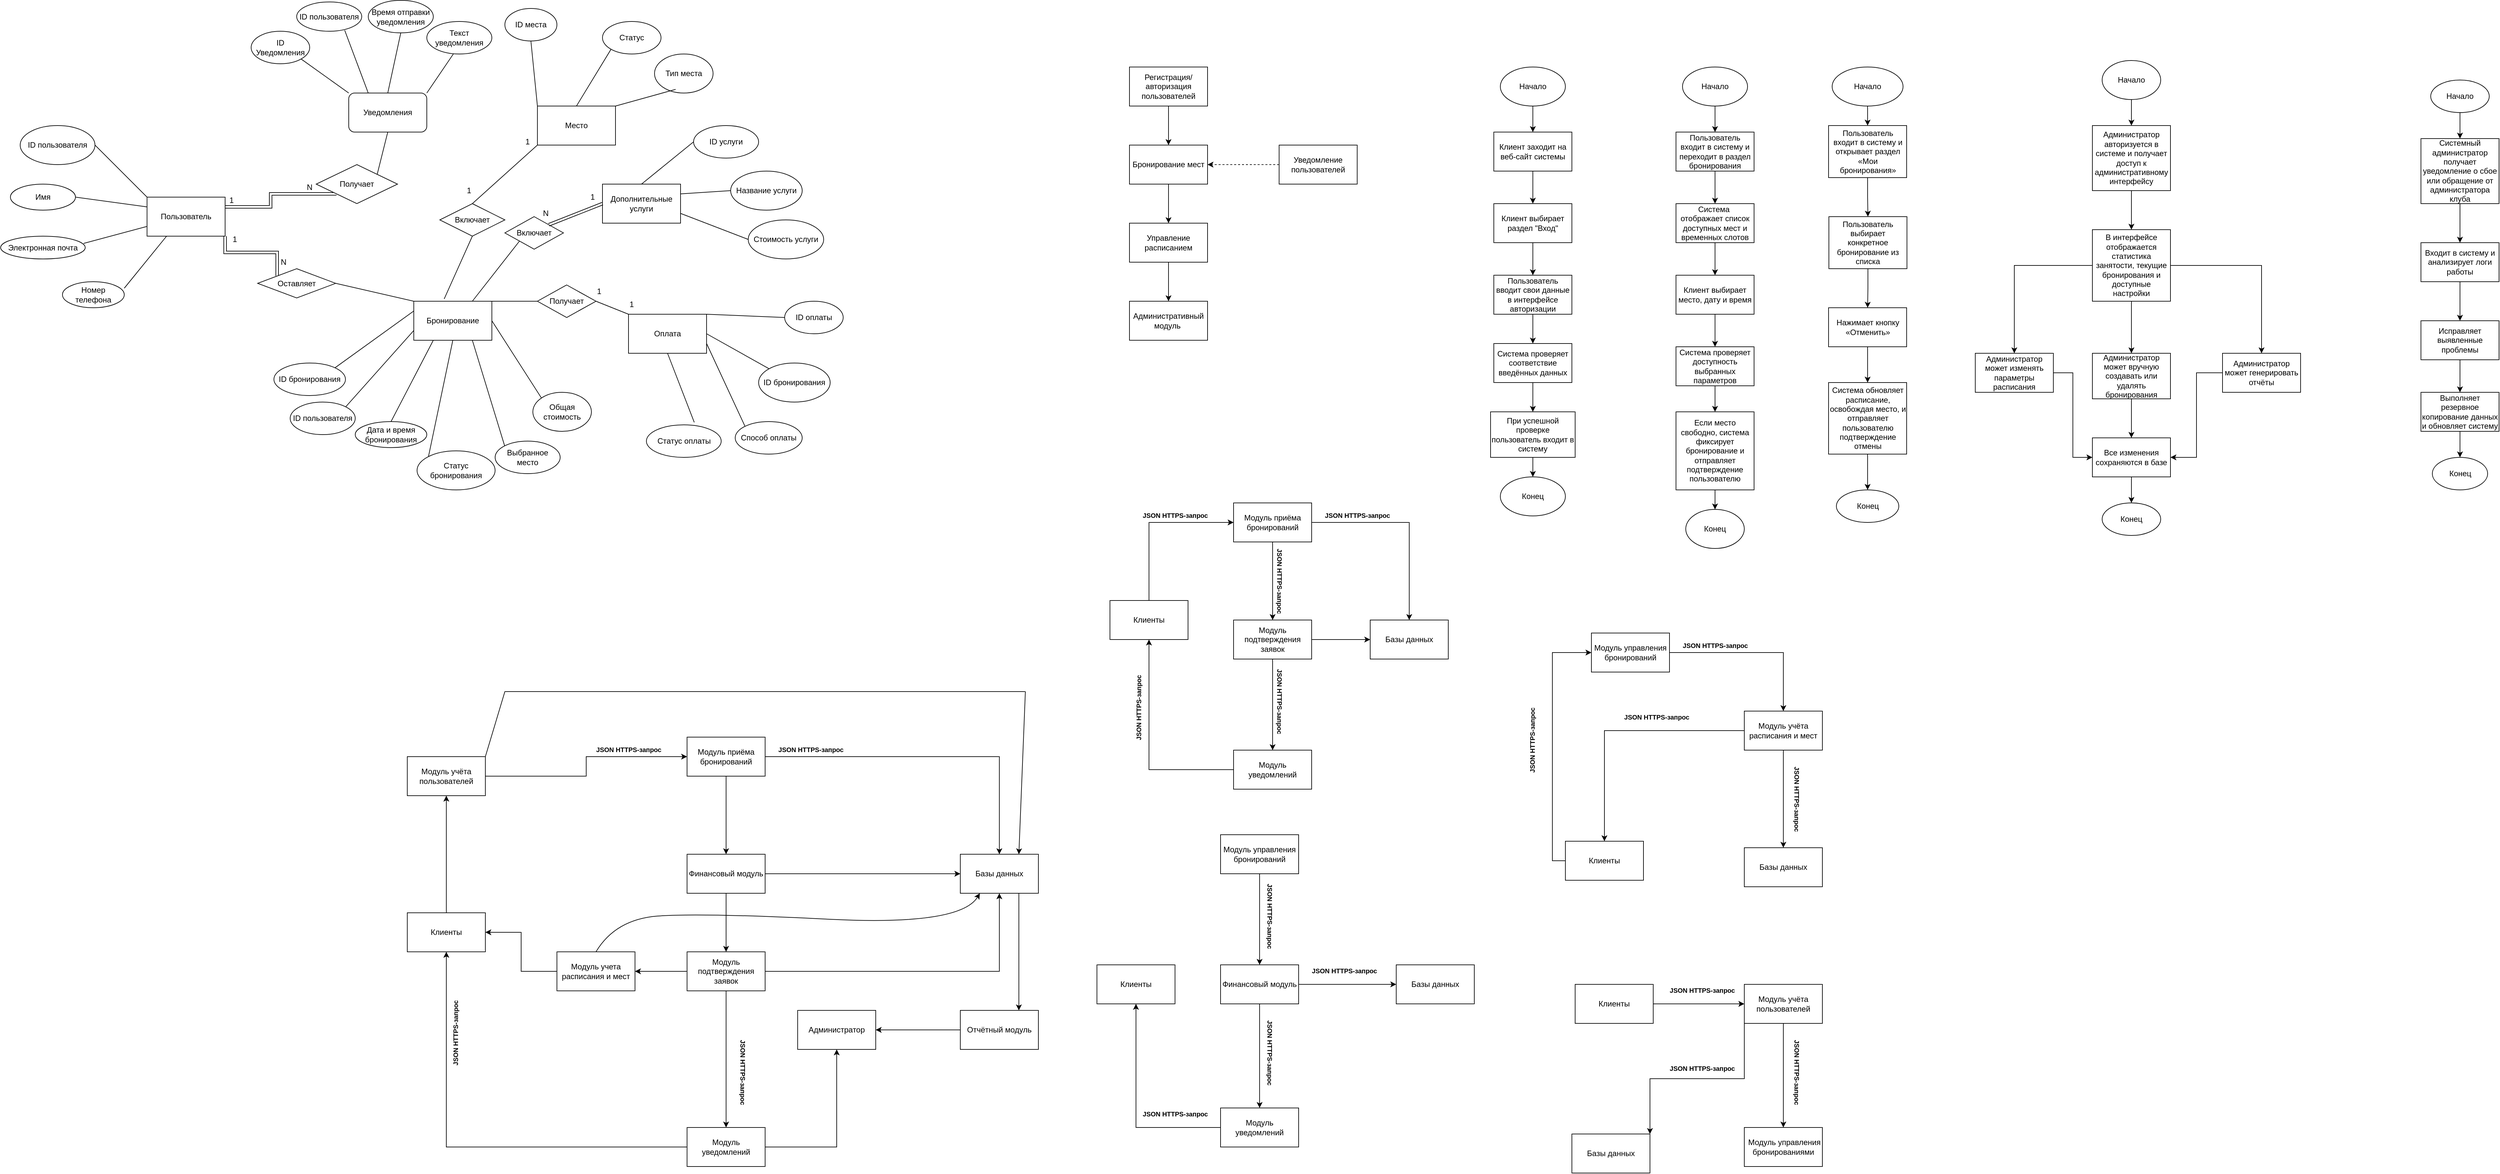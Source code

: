 <mxfile version="25.0.3">
  <diagram name="Страница — 1" id="2zbmFw_WOKYykeZ0wJA3">
    <mxGraphModel dx="3571" dy="1946" grid="1" gridSize="10" guides="1" tooltips="1" connect="1" arrows="1" fold="1" page="1" pageScale="1" pageWidth="827" pageHeight="1169" math="0" shadow="0">
      <root>
        <mxCell id="0" />
        <mxCell id="1" parent="0" />
        <mxCell id="uDWhPEOCPgJteCF4P3Pc-1" value="Регистрация/авторизация пользователей" style="rounded=0;whiteSpace=wrap;html=1;" parent="1" vertex="1">
          <mxGeometry x="90" y="100" width="120" height="60" as="geometry" />
        </mxCell>
        <mxCell id="uDWhPEOCPgJteCF4P3Pc-7" style="edgeStyle=orthogonalEdgeStyle;rounded=0;orthogonalLoop=1;jettySize=auto;html=1;entryX=0.5;entryY=0;entryDx=0;entryDy=0;" parent="1" source="uDWhPEOCPgJteCF4P3Pc-2" target="uDWhPEOCPgJteCF4P3Pc-3" edge="1">
          <mxGeometry relative="1" as="geometry" />
        </mxCell>
        <mxCell id="uDWhPEOCPgJteCF4P3Pc-2" value="Бронирование мест" style="rounded=0;whiteSpace=wrap;html=1;" parent="1" vertex="1">
          <mxGeometry x="90" y="220" width="120" height="60" as="geometry" />
        </mxCell>
        <mxCell id="uDWhPEOCPgJteCF4P3Pc-8" style="edgeStyle=orthogonalEdgeStyle;rounded=0;orthogonalLoop=1;jettySize=auto;html=1;exitX=0.5;exitY=1;exitDx=0;exitDy=0;entryX=0.5;entryY=0;entryDx=0;entryDy=0;" parent="1" source="uDWhPEOCPgJteCF4P3Pc-3" target="uDWhPEOCPgJteCF4P3Pc-5" edge="1">
          <mxGeometry relative="1" as="geometry" />
        </mxCell>
        <mxCell id="uDWhPEOCPgJteCF4P3Pc-3" value="Управление расписанием" style="rounded=0;whiteSpace=wrap;html=1;" parent="1" vertex="1">
          <mxGeometry x="90" y="340" width="120" height="60" as="geometry" />
        </mxCell>
        <mxCell id="uDWhPEOCPgJteCF4P3Pc-9" style="edgeStyle=orthogonalEdgeStyle;rounded=0;orthogonalLoop=1;jettySize=auto;html=1;exitX=0;exitY=0.5;exitDx=0;exitDy=0;entryX=1;entryY=0.5;entryDx=0;entryDy=0;dashed=1;" parent="1" source="uDWhPEOCPgJteCF4P3Pc-4" target="uDWhPEOCPgJteCF4P3Pc-2" edge="1">
          <mxGeometry relative="1" as="geometry" />
        </mxCell>
        <mxCell id="uDWhPEOCPgJteCF4P3Pc-4" value="Уведомление пользователей" style="rounded=0;whiteSpace=wrap;html=1;" parent="1" vertex="1">
          <mxGeometry x="320" y="220" width="120" height="60" as="geometry" />
        </mxCell>
        <mxCell id="uDWhPEOCPgJteCF4P3Pc-5" value="Административный модуль&amp;nbsp;" style="rounded=0;whiteSpace=wrap;html=1;" parent="1" vertex="1">
          <mxGeometry x="90" y="460" width="120" height="60" as="geometry" />
        </mxCell>
        <mxCell id="uDWhPEOCPgJteCF4P3Pc-6" value="" style="endArrow=classic;html=1;rounded=0;exitX=0.5;exitY=1;exitDx=0;exitDy=0;entryX=0.5;entryY=0;entryDx=0;entryDy=0;" parent="1" source="uDWhPEOCPgJteCF4P3Pc-1" target="uDWhPEOCPgJteCF4P3Pc-2" edge="1">
          <mxGeometry width="50" height="50" relative="1" as="geometry">
            <mxPoint x="120" y="380" as="sourcePoint" />
            <mxPoint x="170" y="330" as="targetPoint" />
          </mxGeometry>
        </mxCell>
        <mxCell id="uDWhPEOCPgJteCF4P3Pc-12" value="" style="edgeStyle=orthogonalEdgeStyle;rounded=0;orthogonalLoop=1;jettySize=auto;html=1;" parent="1" source="uDWhPEOCPgJteCF4P3Pc-10" target="uDWhPEOCPgJteCF4P3Pc-11" edge="1">
          <mxGeometry relative="1" as="geometry" />
        </mxCell>
        <mxCell id="uDWhPEOCPgJteCF4P3Pc-10" value="Начало" style="ellipse;whiteSpace=wrap;html=1;" parent="1" vertex="1">
          <mxGeometry x="660" y="100" width="100" height="60" as="geometry" />
        </mxCell>
        <mxCell id="uDWhPEOCPgJteCF4P3Pc-14" value="" style="edgeStyle=orthogonalEdgeStyle;rounded=0;orthogonalLoop=1;jettySize=auto;html=1;" parent="1" source="uDWhPEOCPgJteCF4P3Pc-11" target="uDWhPEOCPgJteCF4P3Pc-13" edge="1">
          <mxGeometry relative="1" as="geometry" />
        </mxCell>
        <mxCell id="uDWhPEOCPgJteCF4P3Pc-11" value="Клиент заходит на веб-сайт системы" style="rounded=0;whiteSpace=wrap;html=1;" parent="1" vertex="1">
          <mxGeometry x="650" y="200" width="120" height="60" as="geometry" />
        </mxCell>
        <mxCell id="uDWhPEOCPgJteCF4P3Pc-16" value="" style="edgeStyle=orthogonalEdgeStyle;rounded=0;orthogonalLoop=1;jettySize=auto;html=1;" parent="1" source="uDWhPEOCPgJteCF4P3Pc-13" target="uDWhPEOCPgJteCF4P3Pc-15" edge="1">
          <mxGeometry relative="1" as="geometry" />
        </mxCell>
        <mxCell id="uDWhPEOCPgJteCF4P3Pc-13" value="Клиент выбирает раздел &quot;Вход&quot;" style="rounded=0;whiteSpace=wrap;html=1;" parent="1" vertex="1">
          <mxGeometry x="650" y="310" width="120" height="60" as="geometry" />
        </mxCell>
        <mxCell id="uDWhPEOCPgJteCF4P3Pc-22" value="" style="edgeStyle=orthogonalEdgeStyle;rounded=0;orthogonalLoop=1;jettySize=auto;html=1;" parent="1" source="uDWhPEOCPgJteCF4P3Pc-15" target="uDWhPEOCPgJteCF4P3Pc-17" edge="1">
          <mxGeometry relative="1" as="geometry" />
        </mxCell>
        <mxCell id="uDWhPEOCPgJteCF4P3Pc-15" value="Пользователь вводит свои данные в интерфейсе авторизации" style="rounded=0;whiteSpace=wrap;html=1;" parent="1" vertex="1">
          <mxGeometry x="650" y="420" width="120" height="60" as="geometry" />
        </mxCell>
        <mxCell id="uDWhPEOCPgJteCF4P3Pc-19" value="" style="edgeStyle=orthogonalEdgeStyle;rounded=0;orthogonalLoop=1;jettySize=auto;html=1;" parent="1" source="uDWhPEOCPgJteCF4P3Pc-17" target="uDWhPEOCPgJteCF4P3Pc-18" edge="1">
          <mxGeometry relative="1" as="geometry" />
        </mxCell>
        <mxCell id="uDWhPEOCPgJteCF4P3Pc-17" value="Система проверяет соответствие введённых данных" style="rounded=0;whiteSpace=wrap;html=1;" parent="1" vertex="1">
          <mxGeometry x="650" y="525" width="120" height="60" as="geometry" />
        </mxCell>
        <mxCell id="uDWhPEOCPgJteCF4P3Pc-21" value="" style="edgeStyle=orthogonalEdgeStyle;rounded=0;orthogonalLoop=1;jettySize=auto;html=1;" parent="1" source="uDWhPEOCPgJteCF4P3Pc-18" target="uDWhPEOCPgJteCF4P3Pc-20" edge="1">
          <mxGeometry relative="1" as="geometry" />
        </mxCell>
        <mxCell id="uDWhPEOCPgJteCF4P3Pc-18" value="При успешной проверке пользователь входит в систему" style="rounded=0;whiteSpace=wrap;html=1;" parent="1" vertex="1">
          <mxGeometry x="645" y="630" width="130" height="70" as="geometry" />
        </mxCell>
        <mxCell id="uDWhPEOCPgJteCF4P3Pc-20" value="Конец" style="ellipse;whiteSpace=wrap;html=1;" parent="1" vertex="1">
          <mxGeometry x="660" y="730" width="100" height="60" as="geometry" />
        </mxCell>
        <mxCell id="uDWhPEOCPgJteCF4P3Pc-25" value="" style="edgeStyle=orthogonalEdgeStyle;rounded=0;orthogonalLoop=1;jettySize=auto;html=1;" parent="1" source="uDWhPEOCPgJteCF4P3Pc-23" target="uDWhPEOCPgJteCF4P3Pc-24" edge="1">
          <mxGeometry relative="1" as="geometry" />
        </mxCell>
        <mxCell id="uDWhPEOCPgJteCF4P3Pc-23" value="Начало" style="ellipse;whiteSpace=wrap;html=1;" parent="1" vertex="1">
          <mxGeometry x="940" y="100" width="100" height="60" as="geometry" />
        </mxCell>
        <mxCell id="uDWhPEOCPgJteCF4P3Pc-27" value="" style="edgeStyle=orthogonalEdgeStyle;rounded=0;orthogonalLoop=1;jettySize=auto;html=1;" parent="1" source="uDWhPEOCPgJteCF4P3Pc-24" target="uDWhPEOCPgJteCF4P3Pc-26" edge="1">
          <mxGeometry relative="1" as="geometry" />
        </mxCell>
        <mxCell id="uDWhPEOCPgJteCF4P3Pc-24" value="Пользователь входит в систему и переходит в раздел бронирования" style="rounded=0;whiteSpace=wrap;html=1;" parent="1" vertex="1">
          <mxGeometry x="930" y="200" width="120" height="60" as="geometry" />
        </mxCell>
        <mxCell id="uDWhPEOCPgJteCF4P3Pc-29" value="" style="edgeStyle=orthogonalEdgeStyle;rounded=0;orthogonalLoop=1;jettySize=auto;html=1;" parent="1" source="uDWhPEOCPgJteCF4P3Pc-26" target="uDWhPEOCPgJteCF4P3Pc-28" edge="1">
          <mxGeometry relative="1" as="geometry" />
        </mxCell>
        <mxCell id="uDWhPEOCPgJteCF4P3Pc-26" value="Система&amp;nbsp; отображает список доступных мест и временных слотов" style="rounded=0;whiteSpace=wrap;html=1;" parent="1" vertex="1">
          <mxGeometry x="930" y="310" width="120" height="60" as="geometry" />
        </mxCell>
        <mxCell id="uDWhPEOCPgJteCF4P3Pc-31" value="" style="edgeStyle=orthogonalEdgeStyle;rounded=0;orthogonalLoop=1;jettySize=auto;html=1;" parent="1" source="uDWhPEOCPgJteCF4P3Pc-28" target="uDWhPEOCPgJteCF4P3Pc-30" edge="1">
          <mxGeometry relative="1" as="geometry" />
        </mxCell>
        <mxCell id="uDWhPEOCPgJteCF4P3Pc-28" value="Клиент выбирает место, дату и время" style="rounded=0;whiteSpace=wrap;html=1;" parent="1" vertex="1">
          <mxGeometry x="930" y="420" width="120" height="60" as="geometry" />
        </mxCell>
        <mxCell id="uDWhPEOCPgJteCF4P3Pc-33" value="" style="edgeStyle=orthogonalEdgeStyle;rounded=0;orthogonalLoop=1;jettySize=auto;html=1;" parent="1" source="uDWhPEOCPgJteCF4P3Pc-30" target="uDWhPEOCPgJteCF4P3Pc-32" edge="1">
          <mxGeometry relative="1" as="geometry" />
        </mxCell>
        <mxCell id="uDWhPEOCPgJteCF4P3Pc-30" value="Система проверяет доступность выбранных параметров" style="rounded=0;whiteSpace=wrap;html=1;" parent="1" vertex="1">
          <mxGeometry x="930" y="530" width="120" height="60" as="geometry" />
        </mxCell>
        <mxCell id="uDWhPEOCPgJteCF4P3Pc-35" value="" style="edgeStyle=orthogonalEdgeStyle;rounded=0;orthogonalLoop=1;jettySize=auto;html=1;" parent="1" source="uDWhPEOCPgJteCF4P3Pc-32" target="uDWhPEOCPgJteCF4P3Pc-34" edge="1">
          <mxGeometry relative="1" as="geometry" />
        </mxCell>
        <mxCell id="uDWhPEOCPgJteCF4P3Pc-32" value="Если место свободно, система фиксирует бронирование и отправляет подтверждение пользователю" style="rounded=0;whiteSpace=wrap;html=1;" parent="1" vertex="1">
          <mxGeometry x="930" y="630" width="120" height="120" as="geometry" />
        </mxCell>
        <mxCell id="uDWhPEOCPgJteCF4P3Pc-34" value="Конец" style="ellipse;whiteSpace=wrap;html=1;" parent="1" vertex="1">
          <mxGeometry x="945" y="780" width="90" height="60" as="geometry" />
        </mxCell>
        <mxCell id="uDWhPEOCPgJteCF4P3Pc-38" value="" style="edgeStyle=orthogonalEdgeStyle;rounded=0;orthogonalLoop=1;jettySize=auto;html=1;" parent="1" source="uDWhPEOCPgJteCF4P3Pc-36" target="uDWhPEOCPgJteCF4P3Pc-37" edge="1">
          <mxGeometry relative="1" as="geometry" />
        </mxCell>
        <mxCell id="uDWhPEOCPgJteCF4P3Pc-36" value="Начало" style="ellipse;whiteSpace=wrap;html=1;" parent="1" vertex="1">
          <mxGeometry x="1170" y="100" width="109" height="60" as="geometry" />
        </mxCell>
        <mxCell id="uDWhPEOCPgJteCF4P3Pc-40" value="" style="edgeStyle=orthogonalEdgeStyle;rounded=0;orthogonalLoop=1;jettySize=auto;html=1;" parent="1" source="uDWhPEOCPgJteCF4P3Pc-37" target="uDWhPEOCPgJteCF4P3Pc-39" edge="1">
          <mxGeometry relative="1" as="geometry" />
        </mxCell>
        <mxCell id="uDWhPEOCPgJteCF4P3Pc-37" value="Пользователь входит в систему и открывает раздел «Мои бронирования»" style="rounded=0;whiteSpace=wrap;html=1;" parent="1" vertex="1">
          <mxGeometry x="1164.5" y="190" width="120" height="80" as="geometry" />
        </mxCell>
        <mxCell id="uDWhPEOCPgJteCF4P3Pc-42" value="" style="edgeStyle=orthogonalEdgeStyle;rounded=0;orthogonalLoop=1;jettySize=auto;html=1;" parent="1" source="uDWhPEOCPgJteCF4P3Pc-39" target="uDWhPEOCPgJteCF4P3Pc-41" edge="1">
          <mxGeometry relative="1" as="geometry" />
        </mxCell>
        <mxCell id="uDWhPEOCPgJteCF4P3Pc-39" value="Пользователь выбирает конкретное бронирование из списка" style="rounded=0;whiteSpace=wrap;html=1;" parent="1" vertex="1">
          <mxGeometry x="1165" y="330" width="120" height="80" as="geometry" />
        </mxCell>
        <mxCell id="uDWhPEOCPgJteCF4P3Pc-44" value="" style="edgeStyle=orthogonalEdgeStyle;rounded=0;orthogonalLoop=1;jettySize=auto;html=1;" parent="1" source="uDWhPEOCPgJteCF4P3Pc-41" target="uDWhPEOCPgJteCF4P3Pc-43" edge="1">
          <mxGeometry relative="1" as="geometry" />
        </mxCell>
        <mxCell id="uDWhPEOCPgJteCF4P3Pc-41" value="Нажимает кнопку «Отменить»" style="whiteSpace=wrap;html=1;rounded=0;" parent="1" vertex="1">
          <mxGeometry x="1164.5" y="470" width="120" height="60" as="geometry" />
        </mxCell>
        <mxCell id="uDWhPEOCPgJteCF4P3Pc-46" value="" style="edgeStyle=orthogonalEdgeStyle;rounded=0;orthogonalLoop=1;jettySize=auto;html=1;" parent="1" source="uDWhPEOCPgJteCF4P3Pc-43" target="uDWhPEOCPgJteCF4P3Pc-45" edge="1">
          <mxGeometry relative="1" as="geometry" />
        </mxCell>
        <mxCell id="uDWhPEOCPgJteCF4P3Pc-43" value="Система обновляет расписание, освобождая место, и отправляет пользователю подтверждение отмены" style="whiteSpace=wrap;html=1;rounded=0;" parent="1" vertex="1">
          <mxGeometry x="1164.5" y="585" width="120" height="110" as="geometry" />
        </mxCell>
        <mxCell id="uDWhPEOCPgJteCF4P3Pc-45" value="Конец" style="ellipse;whiteSpace=wrap;html=1;" parent="1" vertex="1">
          <mxGeometry x="1176.5" y="750" width="96" height="50" as="geometry" />
        </mxCell>
        <mxCell id="uDWhPEOCPgJteCF4P3Pc-49" value="" style="edgeStyle=orthogonalEdgeStyle;rounded=0;orthogonalLoop=1;jettySize=auto;html=1;" parent="1" source="uDWhPEOCPgJteCF4P3Pc-47" target="uDWhPEOCPgJteCF4P3Pc-48" edge="1">
          <mxGeometry relative="1" as="geometry" />
        </mxCell>
        <mxCell id="uDWhPEOCPgJteCF4P3Pc-47" value="Начало" style="ellipse;whiteSpace=wrap;html=1;" parent="1" vertex="1">
          <mxGeometry x="1585" y="90" width="90" height="60" as="geometry" />
        </mxCell>
        <mxCell id="uDWhPEOCPgJteCF4P3Pc-51" value="" style="edgeStyle=orthogonalEdgeStyle;rounded=0;orthogonalLoop=1;jettySize=auto;html=1;" parent="1" source="uDWhPEOCPgJteCF4P3Pc-48" target="uDWhPEOCPgJteCF4P3Pc-50" edge="1">
          <mxGeometry relative="1" as="geometry" />
        </mxCell>
        <mxCell id="uDWhPEOCPgJteCF4P3Pc-48" value="Администратор авторизуется в системе и получает доступ к административному интерфейсу" style="rounded=0;whiteSpace=wrap;html=1;" parent="1" vertex="1">
          <mxGeometry x="1570" y="190" width="120" height="100" as="geometry" />
        </mxCell>
        <mxCell id="uDWhPEOCPgJteCF4P3Pc-55" style="edgeStyle=orthogonalEdgeStyle;rounded=0;orthogonalLoop=1;jettySize=auto;html=1;entryX=0.5;entryY=0;entryDx=0;entryDy=0;" parent="1" source="uDWhPEOCPgJteCF4P3Pc-50" target="uDWhPEOCPgJteCF4P3Pc-52" edge="1">
          <mxGeometry relative="1" as="geometry" />
        </mxCell>
        <mxCell id="uDWhPEOCPgJteCF4P3Pc-56" style="edgeStyle=orthogonalEdgeStyle;rounded=0;orthogonalLoop=1;jettySize=auto;html=1;entryX=0.5;entryY=0;entryDx=0;entryDy=0;" parent="1" source="uDWhPEOCPgJteCF4P3Pc-50" target="uDWhPEOCPgJteCF4P3Pc-53" edge="1">
          <mxGeometry relative="1" as="geometry" />
        </mxCell>
        <mxCell id="uDWhPEOCPgJteCF4P3Pc-57" style="edgeStyle=orthogonalEdgeStyle;rounded=0;orthogonalLoop=1;jettySize=auto;html=1;entryX=0.5;entryY=0;entryDx=0;entryDy=0;" parent="1" source="uDWhPEOCPgJteCF4P3Pc-50" target="uDWhPEOCPgJteCF4P3Pc-54" edge="1">
          <mxGeometry relative="1" as="geometry" />
        </mxCell>
        <mxCell id="uDWhPEOCPgJteCF4P3Pc-50" value="В интерфейсе отображается статистика занятости, текущие бронирования и доступные настройки" style="rounded=0;whiteSpace=wrap;html=1;" parent="1" vertex="1">
          <mxGeometry x="1570" y="350" width="120" height="110" as="geometry" />
        </mxCell>
        <mxCell id="uDWhPEOCPgJteCF4P3Pc-59" style="edgeStyle=orthogonalEdgeStyle;rounded=0;orthogonalLoop=1;jettySize=auto;html=1;entryX=0;entryY=0.5;entryDx=0;entryDy=0;" parent="1" source="uDWhPEOCPgJteCF4P3Pc-52" target="uDWhPEOCPgJteCF4P3Pc-58" edge="1">
          <mxGeometry relative="1" as="geometry" />
        </mxCell>
        <mxCell id="uDWhPEOCPgJteCF4P3Pc-52" value="Администратор может&amp;nbsp;изменять параметры расписания" style="rounded=0;whiteSpace=wrap;html=1;" parent="1" vertex="1">
          <mxGeometry x="1390" y="540" width="120" height="60" as="geometry" />
        </mxCell>
        <mxCell id="uDWhPEOCPgJteCF4P3Pc-60" style="edgeStyle=orthogonalEdgeStyle;rounded=0;orthogonalLoop=1;jettySize=auto;html=1;entryX=0.5;entryY=0;entryDx=0;entryDy=0;" parent="1" source="uDWhPEOCPgJteCF4P3Pc-53" target="uDWhPEOCPgJteCF4P3Pc-58" edge="1">
          <mxGeometry relative="1" as="geometry" />
        </mxCell>
        <mxCell id="uDWhPEOCPgJteCF4P3Pc-53" value="Администратор может&amp;nbsp;вручную создавать или удалять бронирования" style="rounded=0;whiteSpace=wrap;html=1;" parent="1" vertex="1">
          <mxGeometry x="1570" y="540" width="120" height="70" as="geometry" />
        </mxCell>
        <mxCell id="uDWhPEOCPgJteCF4P3Pc-61" style="edgeStyle=orthogonalEdgeStyle;rounded=0;orthogonalLoop=1;jettySize=auto;html=1;entryX=1;entryY=0.5;entryDx=0;entryDy=0;" parent="1" source="uDWhPEOCPgJteCF4P3Pc-54" target="uDWhPEOCPgJteCF4P3Pc-58" edge="1">
          <mxGeometry relative="1" as="geometry" />
        </mxCell>
        <mxCell id="uDWhPEOCPgJteCF4P3Pc-54" value="Администратор может&amp;nbsp;генерировать отчёты" style="rounded=0;whiteSpace=wrap;html=1;" parent="1" vertex="1">
          <mxGeometry x="1770" y="540" width="120" height="60" as="geometry" />
        </mxCell>
        <mxCell id="uDWhPEOCPgJteCF4P3Pc-63" value="" style="edgeStyle=orthogonalEdgeStyle;rounded=0;orthogonalLoop=1;jettySize=auto;html=1;" parent="1" source="uDWhPEOCPgJteCF4P3Pc-58" target="uDWhPEOCPgJteCF4P3Pc-62" edge="1">
          <mxGeometry relative="1" as="geometry" />
        </mxCell>
        <mxCell id="uDWhPEOCPgJteCF4P3Pc-58" value="Все изменения сохраняются в базе" style="rounded=0;whiteSpace=wrap;html=1;" parent="1" vertex="1">
          <mxGeometry x="1570" y="670" width="120" height="60" as="geometry" />
        </mxCell>
        <mxCell id="uDWhPEOCPgJteCF4P3Pc-62" value="Конец" style="ellipse;whiteSpace=wrap;html=1;" parent="1" vertex="1">
          <mxGeometry x="1585" y="770" width="90" height="50" as="geometry" />
        </mxCell>
        <mxCell id="uDWhPEOCPgJteCF4P3Pc-66" value="" style="edgeStyle=orthogonalEdgeStyle;rounded=0;orthogonalLoop=1;jettySize=auto;html=1;" parent="1" source="uDWhPEOCPgJteCF4P3Pc-64" target="uDWhPEOCPgJteCF4P3Pc-65" edge="1">
          <mxGeometry relative="1" as="geometry" />
        </mxCell>
        <mxCell id="uDWhPEOCPgJteCF4P3Pc-64" value="Начало" style="ellipse;whiteSpace=wrap;html=1;" parent="1" vertex="1">
          <mxGeometry x="2090" y="120" width="90" height="50" as="geometry" />
        </mxCell>
        <mxCell id="uDWhPEOCPgJteCF4P3Pc-68" value="" style="edgeStyle=orthogonalEdgeStyle;rounded=0;orthogonalLoop=1;jettySize=auto;html=1;" parent="1" source="uDWhPEOCPgJteCF4P3Pc-65" target="uDWhPEOCPgJteCF4P3Pc-67" edge="1">
          <mxGeometry relative="1" as="geometry" />
        </mxCell>
        <mxCell id="uDWhPEOCPgJteCF4P3Pc-65" value="Системный администратор получает уведомление о сбое или обращение от администратора клуба" style="rounded=0;whiteSpace=wrap;html=1;" parent="1" vertex="1">
          <mxGeometry x="2075" y="210" width="120" height="100" as="geometry" />
        </mxCell>
        <mxCell id="uDWhPEOCPgJteCF4P3Pc-70" value="" style="edgeStyle=orthogonalEdgeStyle;rounded=0;orthogonalLoop=1;jettySize=auto;html=1;" parent="1" source="uDWhPEOCPgJteCF4P3Pc-67" target="uDWhPEOCPgJteCF4P3Pc-69" edge="1">
          <mxGeometry relative="1" as="geometry" />
        </mxCell>
        <mxCell id="uDWhPEOCPgJteCF4P3Pc-67" value="Входит в систему и анализирует логи работы" style="rounded=0;whiteSpace=wrap;html=1;" parent="1" vertex="1">
          <mxGeometry x="2075" y="370" width="120" height="60" as="geometry" />
        </mxCell>
        <mxCell id="uDWhPEOCPgJteCF4P3Pc-72" value="" style="edgeStyle=orthogonalEdgeStyle;rounded=0;orthogonalLoop=1;jettySize=auto;html=1;" parent="1" source="uDWhPEOCPgJteCF4P3Pc-69" target="uDWhPEOCPgJteCF4P3Pc-71" edge="1">
          <mxGeometry relative="1" as="geometry" />
        </mxCell>
        <mxCell id="uDWhPEOCPgJteCF4P3Pc-69" value="Исправляет выявленные проблемы" style="rounded=0;whiteSpace=wrap;html=1;" parent="1" vertex="1">
          <mxGeometry x="2075" y="490" width="120" height="60" as="geometry" />
        </mxCell>
        <mxCell id="uDWhPEOCPgJteCF4P3Pc-74" value="" style="edgeStyle=orthogonalEdgeStyle;rounded=0;orthogonalLoop=1;jettySize=auto;html=1;" parent="1" source="uDWhPEOCPgJteCF4P3Pc-71" target="uDWhPEOCPgJteCF4P3Pc-73" edge="1">
          <mxGeometry relative="1" as="geometry" />
        </mxCell>
        <mxCell id="uDWhPEOCPgJteCF4P3Pc-71" value="Выполняет резервное копирование данных и обновляет систему" style="rounded=0;whiteSpace=wrap;html=1;" parent="1" vertex="1">
          <mxGeometry x="2075" y="600" width="120" height="60" as="geometry" />
        </mxCell>
        <mxCell id="uDWhPEOCPgJteCF4P3Pc-73" value="Конец" style="ellipse;whiteSpace=wrap;html=1;" parent="1" vertex="1">
          <mxGeometry x="2092.5" y="700" width="85" height="50" as="geometry" />
        </mxCell>
        <mxCell id="uDWhPEOCPgJteCF4P3Pc-81" style="edgeStyle=orthogonalEdgeStyle;rounded=0;orthogonalLoop=1;jettySize=auto;html=1;exitX=0.5;exitY=0;exitDx=0;exitDy=0;entryX=0;entryY=0.5;entryDx=0;entryDy=0;" parent="1" source="uDWhPEOCPgJteCF4P3Pc-75" target="uDWhPEOCPgJteCF4P3Pc-76" edge="1">
          <mxGeometry relative="1" as="geometry" />
        </mxCell>
        <mxCell id="uDWhPEOCPgJteCF4P3Pc-75" value="Клиенты" style="rounded=0;whiteSpace=wrap;html=1;" parent="1" vertex="1">
          <mxGeometry x="60" y="920" width="120" height="60" as="geometry" />
        </mxCell>
        <mxCell id="uDWhPEOCPgJteCF4P3Pc-82" style="edgeStyle=orthogonalEdgeStyle;rounded=0;orthogonalLoop=1;jettySize=auto;html=1;exitX=1;exitY=0.5;exitDx=0;exitDy=0;entryX=0.5;entryY=0;entryDx=0;entryDy=0;" parent="1" source="uDWhPEOCPgJteCF4P3Pc-76" target="uDWhPEOCPgJteCF4P3Pc-77" edge="1">
          <mxGeometry relative="1" as="geometry" />
        </mxCell>
        <mxCell id="uDWhPEOCPgJteCF4P3Pc-83" style="edgeStyle=orthogonalEdgeStyle;rounded=0;orthogonalLoop=1;jettySize=auto;html=1;exitX=0.5;exitY=1;exitDx=0;exitDy=0;entryX=0.5;entryY=0;entryDx=0;entryDy=0;" parent="1" source="uDWhPEOCPgJteCF4P3Pc-76" target="uDWhPEOCPgJteCF4P3Pc-78" edge="1">
          <mxGeometry relative="1" as="geometry" />
        </mxCell>
        <mxCell id="uDWhPEOCPgJteCF4P3Pc-76" value="Модуль приёма бронирований" style="rounded=0;whiteSpace=wrap;html=1;" parent="1" vertex="1">
          <mxGeometry x="250" y="770" width="120" height="60" as="geometry" />
        </mxCell>
        <mxCell id="uDWhPEOCPgJteCF4P3Pc-77" value="Базы данных" style="rounded=0;whiteSpace=wrap;html=1;" parent="1" vertex="1">
          <mxGeometry x="460" y="950" width="120" height="60" as="geometry" />
        </mxCell>
        <mxCell id="uDWhPEOCPgJteCF4P3Pc-84" style="edgeStyle=orthogonalEdgeStyle;rounded=0;orthogonalLoop=1;jettySize=auto;html=1;exitX=1;exitY=0.5;exitDx=0;exitDy=0;" parent="1" source="uDWhPEOCPgJteCF4P3Pc-78" target="uDWhPEOCPgJteCF4P3Pc-77" edge="1">
          <mxGeometry relative="1" as="geometry" />
        </mxCell>
        <mxCell id="uDWhPEOCPgJteCF4P3Pc-85" value="" style="edgeStyle=orthogonalEdgeStyle;rounded=0;orthogonalLoop=1;jettySize=auto;html=1;" parent="1" source="uDWhPEOCPgJteCF4P3Pc-78" target="uDWhPEOCPgJteCF4P3Pc-79" edge="1">
          <mxGeometry relative="1" as="geometry" />
        </mxCell>
        <mxCell id="uDWhPEOCPgJteCF4P3Pc-78" value="Модуль подтверждения заявок" style="rounded=0;whiteSpace=wrap;html=1;" parent="1" vertex="1">
          <mxGeometry x="250" y="950" width="120" height="60" as="geometry" />
        </mxCell>
        <mxCell id="uDWhPEOCPgJteCF4P3Pc-86" style="edgeStyle=orthogonalEdgeStyle;rounded=0;orthogonalLoop=1;jettySize=auto;html=1;exitX=0;exitY=0.5;exitDx=0;exitDy=0;entryX=0.5;entryY=1;entryDx=0;entryDy=0;" parent="1" source="uDWhPEOCPgJteCF4P3Pc-79" target="uDWhPEOCPgJteCF4P3Pc-75" edge="1">
          <mxGeometry relative="1" as="geometry" />
        </mxCell>
        <mxCell id="uDWhPEOCPgJteCF4P3Pc-79" value="Модуль уведомлений" style="rounded=0;whiteSpace=wrap;html=1;" parent="1" vertex="1">
          <mxGeometry x="250" y="1150" width="120" height="60" as="geometry" />
        </mxCell>
        <mxCell id="uDWhPEOCPgJteCF4P3Pc-87" value="&lt;font style=&quot;font-size: 10px;&quot;&gt;JSON HTTPS-запрос&lt;/font&gt;" style="text;strokeColor=none;fillColor=none;html=1;fontSize=24;fontStyle=1;verticalAlign=middle;align=center;" parent="1" vertex="1">
          <mxGeometry x="100" y="760" width="120" height="50" as="geometry" />
        </mxCell>
        <mxCell id="uDWhPEOCPgJteCF4P3Pc-88" value="&lt;font style=&quot;font-size: 10px;&quot;&gt;JSON HTTPS-запрос&lt;/font&gt;" style="text;strokeColor=none;fillColor=none;html=1;fontSize=24;fontStyle=1;verticalAlign=middle;align=center;" parent="1" vertex="1">
          <mxGeometry x="380" y="760" width="120" height="50" as="geometry" />
        </mxCell>
        <mxCell id="uDWhPEOCPgJteCF4P3Pc-89" value="&lt;font style=&quot;font-size: 10px;&quot;&gt;JSON HTTPS-запрос&lt;/font&gt;" style="text;strokeColor=none;fillColor=none;html=1;fontSize=24;fontStyle=1;verticalAlign=middle;align=center;rotation=90;" parent="1" vertex="1">
          <mxGeometry x="290" y="880" width="70" height="20" as="geometry" />
        </mxCell>
        <mxCell id="uDWhPEOCPgJteCF4P3Pc-91" value="&lt;font style=&quot;font-size: 10px;&quot;&gt;JSON HTTPS-запрос&lt;/font&gt;" style="text;strokeColor=none;fillColor=none;html=1;fontSize=24;fontStyle=1;verticalAlign=middle;align=center;rotation=90;" parent="1" vertex="1">
          <mxGeometry x="265" y="1050" width="120" height="50" as="geometry" />
        </mxCell>
        <mxCell id="uDWhPEOCPgJteCF4P3Pc-92" value="&lt;font style=&quot;font-size: 10px;&quot;&gt;JSON HTTPS-запрос&lt;/font&gt;" style="text;strokeColor=none;fillColor=none;html=1;fontSize=24;fontStyle=1;verticalAlign=middle;align=center;rotation=-90;" parent="1" vertex="1">
          <mxGeometry x="40" y="1060" width="120" height="50" as="geometry" />
        </mxCell>
        <mxCell id="uDWhPEOCPgJteCF4P3Pc-96" style="edgeStyle=orthogonalEdgeStyle;rounded=0;orthogonalLoop=1;jettySize=auto;html=1;entryX=0.5;entryY=0;entryDx=0;entryDy=0;" parent="1" source="uDWhPEOCPgJteCF4P3Pc-93" target="uDWhPEOCPgJteCF4P3Pc-95" edge="1">
          <mxGeometry relative="1" as="geometry" />
        </mxCell>
        <mxCell id="uDWhPEOCPgJteCF4P3Pc-93" value="Модуль управления бронирований" style="rounded=0;whiteSpace=wrap;html=1;" parent="1" vertex="1">
          <mxGeometry x="800" y="970" width="120" height="60" as="geometry" />
        </mxCell>
        <mxCell id="uDWhPEOCPgJteCF4P3Pc-102" value="" style="edgeStyle=orthogonalEdgeStyle;rounded=0;orthogonalLoop=1;jettySize=auto;html=1;" parent="1" source="uDWhPEOCPgJteCF4P3Pc-95" target="uDWhPEOCPgJteCF4P3Pc-97" edge="1">
          <mxGeometry relative="1" as="geometry" />
        </mxCell>
        <mxCell id="uDWhPEOCPgJteCF4P3Pc-103" style="edgeStyle=orthogonalEdgeStyle;rounded=0;orthogonalLoop=1;jettySize=auto;html=1;" parent="1" source="uDWhPEOCPgJteCF4P3Pc-95" target="uDWhPEOCPgJteCF4P3Pc-100" edge="1">
          <mxGeometry relative="1" as="geometry" />
        </mxCell>
        <mxCell id="uDWhPEOCPgJteCF4P3Pc-95" value="Модуль учёта расписания и мест" style="rounded=0;whiteSpace=wrap;html=1;" parent="1" vertex="1">
          <mxGeometry x="1035" y="1090" width="120" height="60" as="geometry" />
        </mxCell>
        <mxCell id="uDWhPEOCPgJteCF4P3Pc-97" value="Базы данных" style="rounded=0;whiteSpace=wrap;html=1;" parent="1" vertex="1">
          <mxGeometry x="1035" y="1300" width="120" height="60" as="geometry" />
        </mxCell>
        <mxCell id="uDWhPEOCPgJteCF4P3Pc-104" style="edgeStyle=orthogonalEdgeStyle;rounded=0;orthogonalLoop=1;jettySize=auto;html=1;exitX=0;exitY=0.5;exitDx=0;exitDy=0;entryX=0;entryY=0.5;entryDx=0;entryDy=0;" parent="1" source="uDWhPEOCPgJteCF4P3Pc-100" target="uDWhPEOCPgJteCF4P3Pc-93" edge="1">
          <mxGeometry relative="1" as="geometry" />
        </mxCell>
        <mxCell id="uDWhPEOCPgJteCF4P3Pc-100" value="Клиенты" style="rounded=0;whiteSpace=wrap;html=1;" parent="1" vertex="1">
          <mxGeometry x="760" y="1290" width="120" height="60" as="geometry" />
        </mxCell>
        <mxCell id="uDWhPEOCPgJteCF4P3Pc-105" value="&lt;font style=&quot;font-size: 10px;&quot;&gt;JSON HTTPS-запрос&lt;/font&gt;" style="text;strokeColor=none;fillColor=none;html=1;fontSize=24;fontStyle=1;verticalAlign=middle;align=center;" parent="1" vertex="1">
          <mxGeometry x="930" y="960" width="120" height="50" as="geometry" />
        </mxCell>
        <mxCell id="uDWhPEOCPgJteCF4P3Pc-106" value="&lt;font style=&quot;font-size: 10px;&quot;&gt;JSON HTTPS-запрос&lt;/font&gt;" style="text;strokeColor=none;fillColor=none;html=1;fontSize=24;fontStyle=1;verticalAlign=middle;align=center;" parent="1" vertex="1">
          <mxGeometry x="840" y="1070" width="120" height="50" as="geometry" />
        </mxCell>
        <mxCell id="uDWhPEOCPgJteCF4P3Pc-107" value="&lt;font style=&quot;font-size: 10px;&quot;&gt;JSON HTTPS-запрос&lt;/font&gt;" style="text;strokeColor=none;fillColor=none;html=1;fontSize=24;fontStyle=1;verticalAlign=middle;align=center;rotation=-90;" parent="1" vertex="1">
          <mxGeometry x="645" y="1110" width="120" height="50" as="geometry" />
        </mxCell>
        <mxCell id="uDWhPEOCPgJteCF4P3Pc-108" value="&lt;font style=&quot;font-size: 10px;&quot;&gt;JSON HTTPS-запрос&lt;/font&gt;" style="text;strokeColor=none;fillColor=none;html=1;fontSize=24;fontStyle=1;verticalAlign=middle;align=center;rotation=90;" parent="1" vertex="1">
          <mxGeometry x="1060" y="1200" width="120" height="50" as="geometry" />
        </mxCell>
        <mxCell id="uDWhPEOCPgJteCF4P3Pc-117" value="" style="edgeStyle=orthogonalEdgeStyle;rounded=0;orthogonalLoop=1;jettySize=auto;html=1;" parent="1" source="uDWhPEOCPgJteCF4P3Pc-109" target="uDWhPEOCPgJteCF4P3Pc-112" edge="1">
          <mxGeometry relative="1" as="geometry" />
        </mxCell>
        <mxCell id="uDWhPEOCPgJteCF4P3Pc-118" value="" style="edgeStyle=orthogonalEdgeStyle;rounded=0;orthogonalLoop=1;jettySize=auto;html=1;" parent="1" source="uDWhPEOCPgJteCF4P3Pc-109" target="uDWhPEOCPgJteCF4P3Pc-114" edge="1">
          <mxGeometry relative="1" as="geometry" />
        </mxCell>
        <mxCell id="uDWhPEOCPgJteCF4P3Pc-109" value="Финансовый модуль" style="rounded=0;whiteSpace=wrap;html=1;" parent="1" vertex="1">
          <mxGeometry x="230" y="1480" width="120" height="60" as="geometry" />
        </mxCell>
        <mxCell id="uDWhPEOCPgJteCF4P3Pc-116" value="" style="edgeStyle=orthogonalEdgeStyle;rounded=0;orthogonalLoop=1;jettySize=auto;html=1;" parent="1" source="uDWhPEOCPgJteCF4P3Pc-110" target="uDWhPEOCPgJteCF4P3Pc-109" edge="1">
          <mxGeometry relative="1" as="geometry" />
        </mxCell>
        <mxCell id="uDWhPEOCPgJteCF4P3Pc-110" value="Модуль управления бронирований" style="rounded=0;whiteSpace=wrap;html=1;" parent="1" vertex="1">
          <mxGeometry x="230" y="1280" width="120" height="60" as="geometry" />
        </mxCell>
        <mxCell id="uDWhPEOCPgJteCF4P3Pc-112" value="Базы данных" style="rounded=0;whiteSpace=wrap;html=1;" parent="1" vertex="1">
          <mxGeometry x="500" y="1480" width="120" height="60" as="geometry" />
        </mxCell>
        <mxCell id="uDWhPEOCPgJteCF4P3Pc-121" style="edgeStyle=orthogonalEdgeStyle;rounded=0;orthogonalLoop=1;jettySize=auto;html=1;exitX=0;exitY=0.5;exitDx=0;exitDy=0;entryX=0.5;entryY=1;entryDx=0;entryDy=0;" parent="1" source="uDWhPEOCPgJteCF4P3Pc-114" target="uDWhPEOCPgJteCF4P3Pc-120" edge="1">
          <mxGeometry relative="1" as="geometry" />
        </mxCell>
        <mxCell id="uDWhPEOCPgJteCF4P3Pc-114" value="Модуль уведомлений" style="rounded=0;whiteSpace=wrap;html=1;" parent="1" vertex="1">
          <mxGeometry x="230" y="1700" width="120" height="60" as="geometry" />
        </mxCell>
        <mxCell id="uDWhPEOCPgJteCF4P3Pc-120" value="Клиенты" style="rounded=0;whiteSpace=wrap;html=1;" parent="1" vertex="1">
          <mxGeometry x="40" y="1480" width="120" height="60" as="geometry" />
        </mxCell>
        <mxCell id="uDWhPEOCPgJteCF4P3Pc-122" value="&lt;font style=&quot;font-size: 10px;&quot;&gt;JSON HTTPS-запрос&lt;/font&gt;" style="text;strokeColor=none;fillColor=none;html=1;fontSize=24;fontStyle=1;verticalAlign=middle;align=center;rotation=90;" parent="1" vertex="1">
          <mxGeometry x="250" y="1380" width="120" height="50" as="geometry" />
        </mxCell>
        <mxCell id="uDWhPEOCPgJteCF4P3Pc-123" value="&lt;font style=&quot;font-size: 10px;&quot;&gt;JSON HTTPS-запрос&lt;/font&gt;" style="text;strokeColor=none;fillColor=none;html=1;fontSize=24;fontStyle=1;verticalAlign=middle;align=center;rotation=90;" parent="1" vertex="1">
          <mxGeometry x="250" y="1590" width="120" height="50" as="geometry" />
        </mxCell>
        <mxCell id="uDWhPEOCPgJteCF4P3Pc-124" value="&lt;font style=&quot;font-size: 10px;&quot;&gt;JSON HTTPS-запрос&lt;/font&gt;" style="text;strokeColor=none;fillColor=none;html=1;fontSize=24;fontStyle=1;verticalAlign=middle;align=center;rotation=0;" parent="1" vertex="1">
          <mxGeometry x="360" y="1460" width="120" height="50" as="geometry" />
        </mxCell>
        <mxCell id="uDWhPEOCPgJteCF4P3Pc-126" value="&lt;font style=&quot;font-size: 10px;&quot;&gt;JSON HTTPS-запрос&lt;/font&gt;" style="text;strokeColor=none;fillColor=none;html=1;fontSize=24;fontStyle=1;verticalAlign=middle;align=center;rotation=0;" parent="1" vertex="1">
          <mxGeometry x="100" y="1680" width="120" height="50" as="geometry" />
        </mxCell>
        <mxCell id="uDWhPEOCPgJteCF4P3Pc-134" value="" style="edgeStyle=orthogonalEdgeStyle;rounded=0;orthogonalLoop=1;jettySize=auto;html=1;" parent="1" source="uDWhPEOCPgJteCF4P3Pc-127" target="uDWhPEOCPgJteCF4P3Pc-129" edge="1">
          <mxGeometry relative="1" as="geometry" />
        </mxCell>
        <mxCell id="uDWhPEOCPgJteCF4P3Pc-127" value="Клиенты" style="rounded=0;whiteSpace=wrap;html=1;" parent="1" vertex="1">
          <mxGeometry x="775" y="1510" width="120" height="60" as="geometry" />
        </mxCell>
        <mxCell id="uDWhPEOCPgJteCF4P3Pc-135" value="" style="edgeStyle=orthogonalEdgeStyle;rounded=0;orthogonalLoop=1;jettySize=auto;html=1;" parent="1" source="uDWhPEOCPgJteCF4P3Pc-129" target="uDWhPEOCPgJteCF4P3Pc-133" edge="1">
          <mxGeometry relative="1" as="geometry" />
        </mxCell>
        <mxCell id="uDWhPEOCPgJteCF4P3Pc-136" style="edgeStyle=orthogonalEdgeStyle;rounded=0;orthogonalLoop=1;jettySize=auto;html=1;exitX=0;exitY=1;exitDx=0;exitDy=0;entryX=1;entryY=0;entryDx=0;entryDy=0;" parent="1" source="uDWhPEOCPgJteCF4P3Pc-129" target="uDWhPEOCPgJteCF4P3Pc-131" edge="1">
          <mxGeometry relative="1" as="geometry" />
        </mxCell>
        <mxCell id="uDWhPEOCPgJteCF4P3Pc-129" value="Модуль учёта пользователей" style="rounded=0;whiteSpace=wrap;html=1;" parent="1" vertex="1">
          <mxGeometry x="1035" y="1510" width="120" height="60" as="geometry" />
        </mxCell>
        <mxCell id="uDWhPEOCPgJteCF4P3Pc-131" value="Базы данных" style="rounded=0;whiteSpace=wrap;html=1;" parent="1" vertex="1">
          <mxGeometry x="770" y="1740" width="120" height="60" as="geometry" />
        </mxCell>
        <mxCell id="uDWhPEOCPgJteCF4P3Pc-133" value="&amp;nbsp;Модуль управления бронированиями" style="rounded=0;whiteSpace=wrap;html=1;" parent="1" vertex="1">
          <mxGeometry x="1035" y="1730" width="120" height="60" as="geometry" />
        </mxCell>
        <mxCell id="uDWhPEOCPgJteCF4P3Pc-137" value="&lt;font style=&quot;font-size: 10px;&quot;&gt;JSON HTTPS-запрос&lt;/font&gt;" style="text;strokeColor=none;fillColor=none;html=1;fontSize=24;fontStyle=1;verticalAlign=middle;align=center;rotation=90;" parent="1" vertex="1">
          <mxGeometry x="1060" y="1620" width="120" height="50" as="geometry" />
        </mxCell>
        <mxCell id="uDWhPEOCPgJteCF4P3Pc-139" value="&lt;font style=&quot;font-size: 10px;&quot;&gt;JSON HTTPS-запрос&lt;/font&gt;" style="text;strokeColor=none;fillColor=none;html=1;fontSize=24;fontStyle=1;verticalAlign=middle;align=center;rotation=0;" parent="1" vertex="1">
          <mxGeometry x="910" y="1610" width="120" height="50" as="geometry" />
        </mxCell>
        <mxCell id="uDWhPEOCPgJteCF4P3Pc-140" value="&lt;font style=&quot;font-size: 10px;&quot;&gt;JSON HTTPS-запрос&lt;/font&gt;" style="text;strokeColor=none;fillColor=none;html=1;fontSize=24;fontStyle=1;verticalAlign=middle;align=center;rotation=0;" parent="1" vertex="1">
          <mxGeometry x="910" y="1490" width="120" height="50" as="geometry" />
        </mxCell>
        <mxCell id="uDWhPEOCPgJteCF4P3Pc-233" style="edgeStyle=orthogonalEdgeStyle;rounded=0;orthogonalLoop=1;jettySize=auto;html=1;entryX=0.5;entryY=1;entryDx=0;entryDy=0;" parent="1" source="uDWhPEOCPgJteCF4P3Pc-194" target="uDWhPEOCPgJteCF4P3Pc-231" edge="1">
          <mxGeometry relative="1" as="geometry" />
        </mxCell>
        <mxCell id="uDWhPEOCPgJteCF4P3Pc-194" value="Клиенты" style="rounded=0;whiteSpace=wrap;html=1;" parent="1" vertex="1">
          <mxGeometry x="-1020" y="1400" width="120" height="60" as="geometry" />
        </mxCell>
        <mxCell id="uDWhPEOCPgJteCF4P3Pc-227" value="" style="edgeStyle=orthogonalEdgeStyle;rounded=0;orthogonalLoop=1;jettySize=auto;html=1;" parent="1" source="uDWhPEOCPgJteCF4P3Pc-197" target="uDWhPEOCPgJteCF4P3Pc-226" edge="1">
          <mxGeometry relative="1" as="geometry" />
        </mxCell>
        <mxCell id="uDWhPEOCPgJteCF4P3Pc-247" style="edgeStyle=orthogonalEdgeStyle;rounded=0;orthogonalLoop=1;jettySize=auto;html=1;exitX=1;exitY=0.5;exitDx=0;exitDy=0;entryX=0.5;entryY=0;entryDx=0;entryDy=0;" parent="1" source="uDWhPEOCPgJteCF4P3Pc-197" target="uDWhPEOCPgJteCF4P3Pc-198" edge="1">
          <mxGeometry relative="1" as="geometry" />
        </mxCell>
        <mxCell id="uDWhPEOCPgJteCF4P3Pc-197" value="Модуль приёма бронирований" style="rounded=0;whiteSpace=wrap;html=1;" parent="1" vertex="1">
          <mxGeometry x="-590" y="1130" width="120" height="60" as="geometry" />
        </mxCell>
        <mxCell id="uDWhPEOCPgJteCF4P3Pc-243" style="edgeStyle=orthogonalEdgeStyle;rounded=0;orthogonalLoop=1;jettySize=auto;html=1;exitX=0.75;exitY=1;exitDx=0;exitDy=0;entryX=0.75;entryY=0;entryDx=0;entryDy=0;" parent="1" source="uDWhPEOCPgJteCF4P3Pc-198" target="uDWhPEOCPgJteCF4P3Pc-242" edge="1">
          <mxGeometry relative="1" as="geometry" />
        </mxCell>
        <mxCell id="uDWhPEOCPgJteCF4P3Pc-198" value="Базы данных" style="rounded=0;whiteSpace=wrap;html=1;" parent="1" vertex="1">
          <mxGeometry x="-170" y="1310" width="120" height="60" as="geometry" />
        </mxCell>
        <mxCell id="uDWhPEOCPgJteCF4P3Pc-199" style="edgeStyle=orthogonalEdgeStyle;rounded=0;orthogonalLoop=1;jettySize=auto;html=1;exitX=1;exitY=0.5;exitDx=0;exitDy=0;" parent="1" source="uDWhPEOCPgJteCF4P3Pc-201" target="uDWhPEOCPgJteCF4P3Pc-198" edge="1">
          <mxGeometry relative="1" as="geometry" />
        </mxCell>
        <mxCell id="uDWhPEOCPgJteCF4P3Pc-200" value="" style="edgeStyle=orthogonalEdgeStyle;rounded=0;orthogonalLoop=1;jettySize=auto;html=1;" parent="1" source="uDWhPEOCPgJteCF4P3Pc-201" target="uDWhPEOCPgJteCF4P3Pc-203" edge="1">
          <mxGeometry relative="1" as="geometry" />
        </mxCell>
        <mxCell id="uDWhPEOCPgJteCF4P3Pc-249" value="" style="edgeStyle=orthogonalEdgeStyle;rounded=0;orthogonalLoop=1;jettySize=auto;html=1;" parent="1" source="uDWhPEOCPgJteCF4P3Pc-201" target="uDWhPEOCPgJteCF4P3Pc-248" edge="1">
          <mxGeometry relative="1" as="geometry" />
        </mxCell>
        <mxCell id="uDWhPEOCPgJteCF4P3Pc-201" value="Модуль подтверждения заявок" style="rounded=0;whiteSpace=wrap;html=1;" parent="1" vertex="1">
          <mxGeometry x="-590" y="1460" width="120" height="60" as="geometry" />
        </mxCell>
        <mxCell id="uDWhPEOCPgJteCF4P3Pc-202" style="edgeStyle=orthogonalEdgeStyle;rounded=0;orthogonalLoop=1;jettySize=auto;html=1;exitX=0;exitY=0.5;exitDx=0;exitDy=0;entryX=0.5;entryY=1;entryDx=0;entryDy=0;" parent="1" source="uDWhPEOCPgJteCF4P3Pc-203" target="uDWhPEOCPgJteCF4P3Pc-194" edge="1">
          <mxGeometry relative="1" as="geometry" />
        </mxCell>
        <mxCell id="uDWhPEOCPgJteCF4P3Pc-252" style="edgeStyle=orthogonalEdgeStyle;rounded=0;orthogonalLoop=1;jettySize=auto;html=1;exitX=1;exitY=0.5;exitDx=0;exitDy=0;entryX=0.5;entryY=1;entryDx=0;entryDy=0;" parent="1" source="uDWhPEOCPgJteCF4P3Pc-203" target="uDWhPEOCPgJteCF4P3Pc-244" edge="1">
          <mxGeometry relative="1" as="geometry" />
        </mxCell>
        <mxCell id="uDWhPEOCPgJteCF4P3Pc-203" value="Модуль уведомлений" style="rounded=0;whiteSpace=wrap;html=1;" parent="1" vertex="1">
          <mxGeometry x="-590" y="1730" width="120" height="60" as="geometry" />
        </mxCell>
        <mxCell id="uDWhPEOCPgJteCF4P3Pc-204" value="&lt;font style=&quot;font-size: 10px;&quot;&gt;JSON HTTPS-запрос&lt;/font&gt;" style="text;strokeColor=none;fillColor=none;html=1;fontSize=24;fontStyle=1;verticalAlign=middle;align=center;" parent="1" vertex="1">
          <mxGeometry x="-740" y="1120" width="120" height="50" as="geometry" />
        </mxCell>
        <mxCell id="uDWhPEOCPgJteCF4P3Pc-205" value="&lt;font style=&quot;font-size: 10px;&quot;&gt;JSON HTTPS-запрос&lt;/font&gt;" style="text;strokeColor=none;fillColor=none;html=1;fontSize=24;fontStyle=1;verticalAlign=middle;align=center;" parent="1" vertex="1">
          <mxGeometry x="-460" y="1120" width="120" height="50" as="geometry" />
        </mxCell>
        <mxCell id="uDWhPEOCPgJteCF4P3Pc-207" value="&lt;font style=&quot;font-size: 10px;&quot;&gt;JSON HTTPS-запрос&lt;/font&gt;" style="text;strokeColor=none;fillColor=none;html=1;fontSize=24;fontStyle=1;verticalAlign=middle;align=center;rotation=90;" parent="1" vertex="1">
          <mxGeometry x="-560" y="1620" width="120" height="50" as="geometry" />
        </mxCell>
        <mxCell id="uDWhPEOCPgJteCF4P3Pc-208" value="&lt;font style=&quot;font-size: 10px;&quot;&gt;JSON HTTPS-запрос&lt;/font&gt;" style="text;strokeColor=none;fillColor=none;html=1;fontSize=24;fontStyle=1;verticalAlign=middle;align=center;rotation=-90;" parent="1" vertex="1">
          <mxGeometry x="-1010" y="1560" width="120" height="50" as="geometry" />
        </mxCell>
        <mxCell id="uDWhPEOCPgJteCF4P3Pc-228" style="edgeStyle=orthogonalEdgeStyle;rounded=0;orthogonalLoop=1;jettySize=auto;html=1;entryX=0;entryY=0.5;entryDx=0;entryDy=0;" parent="1" source="uDWhPEOCPgJteCF4P3Pc-226" target="uDWhPEOCPgJteCF4P3Pc-198" edge="1">
          <mxGeometry relative="1" as="geometry" />
        </mxCell>
        <mxCell id="uDWhPEOCPgJteCF4P3Pc-229" value="" style="edgeStyle=orthogonalEdgeStyle;rounded=0;orthogonalLoop=1;jettySize=auto;html=1;" parent="1" source="uDWhPEOCPgJteCF4P3Pc-226" target="uDWhPEOCPgJteCF4P3Pc-201" edge="1">
          <mxGeometry relative="1" as="geometry" />
        </mxCell>
        <mxCell id="uDWhPEOCPgJteCF4P3Pc-226" value="Финансовый модуль" style="rounded=0;whiteSpace=wrap;html=1;" parent="1" vertex="1">
          <mxGeometry x="-590" y="1310" width="120" height="60" as="geometry" />
        </mxCell>
        <mxCell id="uDWhPEOCPgJteCF4P3Pc-237" style="edgeStyle=orthogonalEdgeStyle;rounded=0;orthogonalLoop=1;jettySize=auto;html=1;exitX=1;exitY=0.5;exitDx=0;exitDy=0;entryX=0;entryY=0.5;entryDx=0;entryDy=0;" parent="1" source="uDWhPEOCPgJteCF4P3Pc-231" target="uDWhPEOCPgJteCF4P3Pc-197" edge="1">
          <mxGeometry relative="1" as="geometry" />
        </mxCell>
        <mxCell id="uDWhPEOCPgJteCF4P3Pc-231" value="Модуль учёта пользователей" style="rounded=0;whiteSpace=wrap;html=1;" parent="1" vertex="1">
          <mxGeometry x="-1020" y="1160" width="120" height="60" as="geometry" />
        </mxCell>
        <mxCell id="uDWhPEOCPgJteCF4P3Pc-235" value="" style="endArrow=none;html=1;rounded=0;" parent="1" edge="1">
          <mxGeometry width="50" height="50" relative="1" as="geometry">
            <mxPoint x="-900" y="1160" as="sourcePoint" />
            <mxPoint x="-70" y="1060" as="targetPoint" />
            <Array as="points">
              <mxPoint x="-870" y="1060" />
            </Array>
          </mxGeometry>
        </mxCell>
        <mxCell id="uDWhPEOCPgJteCF4P3Pc-236" value="" style="endArrow=classic;html=1;rounded=0;entryX=0.75;entryY=0;entryDx=0;entryDy=0;" parent="1" target="uDWhPEOCPgJteCF4P3Pc-198" edge="1">
          <mxGeometry width="50" height="50" relative="1" as="geometry">
            <mxPoint x="-70" y="1060" as="sourcePoint" />
            <mxPoint x="-10" y="1320" as="targetPoint" />
          </mxGeometry>
        </mxCell>
        <mxCell id="uDWhPEOCPgJteCF4P3Pc-245" style="edgeStyle=orthogonalEdgeStyle;rounded=0;orthogonalLoop=1;jettySize=auto;html=1;exitX=0;exitY=0.5;exitDx=0;exitDy=0;" parent="1" source="uDWhPEOCPgJteCF4P3Pc-242" target="uDWhPEOCPgJteCF4P3Pc-244" edge="1">
          <mxGeometry relative="1" as="geometry" />
        </mxCell>
        <mxCell id="uDWhPEOCPgJteCF4P3Pc-242" value="Отчётный модуль" style="rounded=0;whiteSpace=wrap;html=1;" parent="1" vertex="1">
          <mxGeometry x="-170" y="1550" width="120" height="60" as="geometry" />
        </mxCell>
        <mxCell id="uDWhPEOCPgJteCF4P3Pc-244" value="Администратор" style="rounded=0;whiteSpace=wrap;html=1;" parent="1" vertex="1">
          <mxGeometry x="-420" y="1550" width="120" height="60" as="geometry" />
        </mxCell>
        <mxCell id="uDWhPEOCPgJteCF4P3Pc-250" style="edgeStyle=orthogonalEdgeStyle;rounded=0;orthogonalLoop=1;jettySize=auto;html=1;exitX=0;exitY=0.5;exitDx=0;exitDy=0;entryX=1;entryY=0.5;entryDx=0;entryDy=0;" parent="1" source="uDWhPEOCPgJteCF4P3Pc-248" target="uDWhPEOCPgJteCF4P3Pc-194" edge="1">
          <mxGeometry relative="1" as="geometry" />
        </mxCell>
        <mxCell id="uDWhPEOCPgJteCF4P3Pc-248" value="Модуль учета расписания и мест" style="rounded=0;whiteSpace=wrap;html=1;" parent="1" vertex="1">
          <mxGeometry x="-790" y="1460" width="120" height="60" as="geometry" />
        </mxCell>
        <mxCell id="uDWhPEOCPgJteCF4P3Pc-251" value="" style="curved=1;endArrow=classic;html=1;rounded=0;exitX=0.5;exitY=0;exitDx=0;exitDy=0;entryX=0.25;entryY=1;entryDx=0;entryDy=0;" parent="1" source="uDWhPEOCPgJteCF4P3Pc-248" target="uDWhPEOCPgJteCF4P3Pc-198" edge="1">
          <mxGeometry width="50" height="50" relative="1" as="geometry">
            <mxPoint x="-530" y="1510" as="sourcePoint" />
            <mxPoint x="-150" y="1410" as="targetPoint" />
            <Array as="points">
              <mxPoint x="-700" y="1410" />
              <mxPoint x="-570" y="1400" />
              <mxPoint x="-170" y="1420" />
            </Array>
          </mxGeometry>
        </mxCell>
        <mxCell id="pQkjVqLVweZz3bTImOAn-67" style="edgeStyle=orthogonalEdgeStyle;rounded=0;orthogonalLoop=1;jettySize=auto;html=1;exitX=1;exitY=0.25;exitDx=0;exitDy=0;entryX=0;entryY=1;entryDx=0;entryDy=0;shape=link;" edge="1" parent="1" source="pQkjVqLVweZz3bTImOAn-1" target="pQkjVqLVweZz3bTImOAn-65">
          <mxGeometry relative="1" as="geometry" />
        </mxCell>
        <mxCell id="pQkjVqLVweZz3bTImOAn-71" style="edgeStyle=orthogonalEdgeStyle;rounded=0;orthogonalLoop=1;jettySize=auto;html=1;exitX=1;exitY=1;exitDx=0;exitDy=0;entryX=0;entryY=0;entryDx=0;entryDy=0;shape=link;" edge="1" parent="1" source="pQkjVqLVweZz3bTImOAn-1" target="pQkjVqLVweZz3bTImOAn-70">
          <mxGeometry relative="1" as="geometry" />
        </mxCell>
        <mxCell id="pQkjVqLVweZz3bTImOAn-1" value="Пользователь" style="rounded=0;whiteSpace=wrap;html=1;" vertex="1" parent="1">
          <mxGeometry x="-1420" y="300" width="120" height="60" as="geometry" />
        </mxCell>
        <mxCell id="pQkjVqLVweZz3bTImOAn-2" value="ID пользователя" style="ellipse;whiteSpace=wrap;html=1;" vertex="1" parent="1">
          <mxGeometry x="-1615" y="190" width="115" height="60" as="geometry" />
        </mxCell>
        <mxCell id="pQkjVqLVweZz3bTImOAn-3" value="Имя" style="ellipse;whiteSpace=wrap;html=1;" vertex="1" parent="1">
          <mxGeometry x="-1630" y="280" width="100" height="40" as="geometry" />
        </mxCell>
        <mxCell id="pQkjVqLVweZz3bTImOAn-4" value="Электронная почта" style="ellipse;whiteSpace=wrap;html=1;" vertex="1" parent="1">
          <mxGeometry x="-1645" y="360" width="130" height="35" as="geometry" />
        </mxCell>
        <mxCell id="pQkjVqLVweZz3bTImOAn-5" value="Номер телефона" style="ellipse;whiteSpace=wrap;html=1;" vertex="1" parent="1">
          <mxGeometry x="-1550" y="430" width="95" height="40" as="geometry" />
        </mxCell>
        <mxCell id="pQkjVqLVweZz3bTImOAn-6" value="" style="endArrow=none;html=1;rounded=0;exitX=1;exitY=0.5;exitDx=0;exitDy=0;entryX=0;entryY=0;entryDx=0;entryDy=0;" edge="1" parent="1" source="pQkjVqLVweZz3bTImOAn-2" target="pQkjVqLVweZz3bTImOAn-1">
          <mxGeometry width="50" height="50" relative="1" as="geometry">
            <mxPoint x="-1320" y="550" as="sourcePoint" />
            <mxPoint x="-1270" y="500" as="targetPoint" />
          </mxGeometry>
        </mxCell>
        <mxCell id="pQkjVqLVweZz3bTImOAn-8" value="" style="endArrow=none;html=1;rounded=0;exitX=1;exitY=0.5;exitDx=0;exitDy=0;entryX=0;entryY=0.25;entryDx=0;entryDy=0;" edge="1" parent="1" source="pQkjVqLVweZz3bTImOAn-3" target="pQkjVqLVweZz3bTImOAn-1">
          <mxGeometry width="50" height="50" relative="1" as="geometry">
            <mxPoint x="-1530" y="360" as="sourcePoint" />
            <mxPoint x="-1480" y="310" as="targetPoint" />
          </mxGeometry>
        </mxCell>
        <mxCell id="pQkjVqLVweZz3bTImOAn-9" value="" style="endArrow=none;html=1;rounded=0;exitX=0.981;exitY=0.319;exitDx=0;exitDy=0;exitPerimeter=0;entryX=0;entryY=0.75;entryDx=0;entryDy=0;" edge="1" parent="1" source="pQkjVqLVweZz3bTImOAn-4" target="pQkjVqLVweZz3bTImOAn-1">
          <mxGeometry width="50" height="50" relative="1" as="geometry">
            <mxPoint x="-1530" y="440" as="sourcePoint" />
            <mxPoint x="-1480" y="390" as="targetPoint" />
          </mxGeometry>
        </mxCell>
        <mxCell id="pQkjVqLVweZz3bTImOAn-10" value="" style="endArrow=none;html=1;rounded=0;exitX=1;exitY=0.25;exitDx=0;exitDy=0;exitPerimeter=0;entryX=0.25;entryY=1;entryDx=0;entryDy=0;" edge="1" parent="1" source="pQkjVqLVweZz3bTImOAn-5" target="pQkjVqLVweZz3bTImOAn-1">
          <mxGeometry width="50" height="50" relative="1" as="geometry">
            <mxPoint x="-1540" y="570" as="sourcePoint" />
            <mxPoint x="-1490" y="520" as="targetPoint" />
          </mxGeometry>
        </mxCell>
        <mxCell id="pQkjVqLVweZz3bTImOAn-11" value="Бронирование" style="rounded=0;whiteSpace=wrap;html=1;" vertex="1" parent="1">
          <mxGeometry x="-1010" y="460" width="120" height="60" as="geometry" />
        </mxCell>
        <mxCell id="pQkjVqLVweZz3bTImOAn-18" value="" style="endArrow=none;html=1;rounded=0;exitX=1;exitY=0;exitDx=0;exitDy=0;entryX=0;entryY=0.25;entryDx=0;entryDy=0;" edge="1" parent="1" source="pQkjVqLVweZz3bTImOAn-27" target="pQkjVqLVweZz3bTImOAn-11">
          <mxGeometry width="50" height="50" relative="1" as="geometry">
            <mxPoint x="-1160" y="610" as="sourcePoint" />
            <mxPoint x="-1120" y="540" as="targetPoint" />
          </mxGeometry>
        </mxCell>
        <mxCell id="pQkjVqLVweZz3bTImOAn-19" value="" style="endArrow=none;html=1;rounded=0;exitX=1;exitY=0;exitDx=0;exitDy=0;entryX=0;entryY=0.75;entryDx=0;entryDy=0;" edge="1" parent="1" source="pQkjVqLVweZz3bTImOAn-28" target="pQkjVqLVweZz3bTImOAn-11">
          <mxGeometry width="50" height="50" relative="1" as="geometry">
            <mxPoint x="-1110" y="690" as="sourcePoint" />
            <mxPoint x="-1040" y="600" as="targetPoint" />
          </mxGeometry>
        </mxCell>
        <mxCell id="pQkjVqLVweZz3bTImOAn-20" value="" style="endArrow=none;html=1;rounded=0;exitX=0.5;exitY=0;exitDx=0;exitDy=0;entryX=0.25;entryY=1;entryDx=0;entryDy=0;" edge="1" parent="1" source="pQkjVqLVweZz3bTImOAn-29" target="pQkjVqLVweZz3bTImOAn-11">
          <mxGeometry width="50" height="50" relative="1" as="geometry">
            <mxPoint x="-1012" y="710.36" as="sourcePoint" />
            <mxPoint x="-970" y="610" as="targetPoint" />
          </mxGeometry>
        </mxCell>
        <mxCell id="pQkjVqLVweZz3bTImOAn-21" value="" style="endArrow=none;html=1;rounded=0;exitX=0;exitY=0;exitDx=0;exitDy=0;entryX=0.5;entryY=1;entryDx=0;entryDy=0;" edge="1" parent="1" source="pQkjVqLVweZz3bTImOAn-30" target="pQkjVqLVweZz3bTImOAn-11">
          <mxGeometry width="50" height="50" relative="1" as="geometry">
            <mxPoint x="-970" y="710" as="sourcePoint" />
            <mxPoint x="-890" y="580" as="targetPoint" />
          </mxGeometry>
        </mxCell>
        <mxCell id="pQkjVqLVweZz3bTImOAn-23" value="" style="endArrow=none;html=1;rounded=0;exitX=0;exitY=0;exitDx=0;exitDy=0;entryX=0.75;entryY=1;entryDx=0;entryDy=0;" edge="1" parent="1" source="pQkjVqLVweZz3bTImOAn-31" target="pQkjVqLVweZz3bTImOAn-11">
          <mxGeometry width="50" height="50" relative="1" as="geometry">
            <mxPoint x="-860" y="725" as="sourcePoint" />
            <mxPoint x="-840" y="540" as="targetPoint" />
          </mxGeometry>
        </mxCell>
        <mxCell id="pQkjVqLVweZz3bTImOAn-24" value="" style="endArrow=none;html=1;rounded=0;exitX=0;exitY=0;exitDx=0;exitDy=0;entryX=1;entryY=0.5;entryDx=0;entryDy=0;" edge="1" parent="1" source="pQkjVqLVweZz3bTImOAn-32" target="pQkjVqLVweZz3bTImOAn-11">
          <mxGeometry width="50" height="50" relative="1" as="geometry">
            <mxPoint x="-790" y="610" as="sourcePoint" />
            <mxPoint x="-760" y="430" as="targetPoint" />
          </mxGeometry>
        </mxCell>
        <mxCell id="pQkjVqLVweZz3bTImOAn-25" value="Место" style="rounded=0;whiteSpace=wrap;html=1;" vertex="1" parent="1">
          <mxGeometry x="-820" y="160" width="120" height="60" as="geometry" />
        </mxCell>
        <mxCell id="pQkjVqLVweZz3bTImOAn-27" value="ID бронирования" style="ellipse;whiteSpace=wrap;html=1;" vertex="1" parent="1">
          <mxGeometry x="-1225" y="555" width="110" height="50" as="geometry" />
        </mxCell>
        <mxCell id="pQkjVqLVweZz3bTImOAn-28" value="ID пользователя" style="ellipse;whiteSpace=wrap;html=1;" vertex="1" parent="1">
          <mxGeometry x="-1200" y="615" width="100" height="50" as="geometry" />
        </mxCell>
        <mxCell id="pQkjVqLVweZz3bTImOAn-29" value="Дата и время бронирования" style="ellipse;whiteSpace=wrap;html=1;" vertex="1" parent="1">
          <mxGeometry x="-1100" y="645" width="110" height="40" as="geometry" />
        </mxCell>
        <mxCell id="pQkjVqLVweZz3bTImOAn-30" value="Статус бронирования" style="ellipse;whiteSpace=wrap;html=1;" vertex="1" parent="1">
          <mxGeometry x="-1005" y="690" width="120" height="60" as="geometry" />
        </mxCell>
        <mxCell id="pQkjVqLVweZz3bTImOAn-31" value="Выбранное место" style="ellipse;whiteSpace=wrap;html=1;" vertex="1" parent="1">
          <mxGeometry x="-885" y="675" width="100" height="50" as="geometry" />
        </mxCell>
        <mxCell id="pQkjVqLVweZz3bTImOAn-32" value="Общая стоимость" style="ellipse;whiteSpace=wrap;html=1;" vertex="1" parent="1">
          <mxGeometry x="-827" y="600" width="90" height="60" as="geometry" />
        </mxCell>
        <mxCell id="pQkjVqLVweZz3bTImOAn-33" value="ID места" style="ellipse;whiteSpace=wrap;html=1;" vertex="1" parent="1">
          <mxGeometry x="-870" y="10" width="80" height="50" as="geometry" />
        </mxCell>
        <mxCell id="pQkjVqLVweZz3bTImOAn-34" value="Статус" style="ellipse;whiteSpace=wrap;html=1;" vertex="1" parent="1">
          <mxGeometry x="-720" y="30" width="90" height="50" as="geometry" />
        </mxCell>
        <mxCell id="pQkjVqLVweZz3bTImOAn-35" value="Тип места" style="ellipse;whiteSpace=wrap;html=1;" vertex="1" parent="1">
          <mxGeometry x="-640" y="80" width="90" height="60" as="geometry" />
        </mxCell>
        <mxCell id="pQkjVqLVweZz3bTImOAn-36" value="" style="endArrow=none;html=1;rounded=0;entryX=0.5;entryY=1;entryDx=0;entryDy=0;exitX=0;exitY=0;exitDx=0;exitDy=0;" edge="1" parent="1" source="pQkjVqLVweZz3bTImOAn-25" target="pQkjVqLVweZz3bTImOAn-33">
          <mxGeometry width="50" height="50" relative="1" as="geometry">
            <mxPoint x="-890" y="150" as="sourcePoint" />
            <mxPoint x="-840" y="100" as="targetPoint" />
          </mxGeometry>
        </mxCell>
        <mxCell id="pQkjVqLVweZz3bTImOAn-37" value="" style="endArrow=none;html=1;rounded=0;entryX=0;entryY=1;entryDx=0;entryDy=0;exitX=0.5;exitY=0;exitDx=0;exitDy=0;" edge="1" parent="1" source="pQkjVqLVweZz3bTImOAn-25" target="pQkjVqLVweZz3bTImOAn-34">
          <mxGeometry width="50" height="50" relative="1" as="geometry">
            <mxPoint x="-780" y="140" as="sourcePoint" />
            <mxPoint x="-730" y="90" as="targetPoint" />
          </mxGeometry>
        </mxCell>
        <mxCell id="pQkjVqLVweZz3bTImOAn-38" value="" style="endArrow=none;html=1;rounded=0;entryX=0.36;entryY=0.906;entryDx=0;entryDy=0;entryPerimeter=0;exitX=1;exitY=0;exitDx=0;exitDy=0;" edge="1" parent="1" source="pQkjVqLVweZz3bTImOAn-25" target="pQkjVqLVweZz3bTImOAn-35">
          <mxGeometry width="50" height="50" relative="1" as="geometry">
            <mxPoint x="-630" y="250" as="sourcePoint" />
            <mxPoint x="-580" y="200" as="targetPoint" />
          </mxGeometry>
        </mxCell>
        <mxCell id="pQkjVqLVweZz3bTImOAn-39" value="Дополнительные услуги" style="rounded=0;whiteSpace=wrap;html=1;" vertex="1" parent="1">
          <mxGeometry x="-720" y="280" width="120" height="60" as="geometry" />
        </mxCell>
        <mxCell id="pQkjVqLVweZz3bTImOAn-41" value="ID услуги" style="ellipse;whiteSpace=wrap;html=1;" vertex="1" parent="1">
          <mxGeometry x="-580" y="190" width="100" height="50" as="geometry" />
        </mxCell>
        <mxCell id="pQkjVqLVweZz3bTImOAn-42" value="Название услуги" style="ellipse;whiteSpace=wrap;html=1;" vertex="1" parent="1">
          <mxGeometry x="-523" y="260" width="110" height="60" as="geometry" />
        </mxCell>
        <mxCell id="pQkjVqLVweZz3bTImOAn-43" value="Стоимость услуги" style="ellipse;whiteSpace=wrap;html=1;" vertex="1" parent="1">
          <mxGeometry x="-496" y="335" width="116" height="60" as="geometry" />
        </mxCell>
        <mxCell id="pQkjVqLVweZz3bTImOAn-44" value="" style="endArrow=none;html=1;rounded=0;entryX=0;entryY=0.5;entryDx=0;entryDy=0;exitX=0.5;exitY=0;exitDx=0;exitDy=0;" edge="1" parent="1" source="pQkjVqLVweZz3bTImOAn-39" target="pQkjVqLVweZz3bTImOAn-41">
          <mxGeometry width="50" height="50" relative="1" as="geometry">
            <mxPoint x="-660" y="250" as="sourcePoint" />
            <mxPoint x="-610" y="200" as="targetPoint" />
          </mxGeometry>
        </mxCell>
        <mxCell id="pQkjVqLVweZz3bTImOAn-45" value="" style="endArrow=none;html=1;rounded=0;entryX=0;entryY=0.5;entryDx=0;entryDy=0;exitX=1;exitY=0.25;exitDx=0;exitDy=0;" edge="1" parent="1" source="pQkjVqLVweZz3bTImOAn-39" target="pQkjVqLVweZz3bTImOAn-42">
          <mxGeometry width="50" height="50" relative="1" as="geometry">
            <mxPoint x="-580" y="370" as="sourcePoint" />
            <mxPoint x="-530" y="320" as="targetPoint" />
          </mxGeometry>
        </mxCell>
        <mxCell id="pQkjVqLVweZz3bTImOAn-46" value="" style="endArrow=none;html=1;rounded=0;entryX=0;entryY=0.5;entryDx=0;entryDy=0;exitX=1;exitY=0.75;exitDx=0;exitDy=0;" edge="1" parent="1" source="pQkjVqLVweZz3bTImOAn-39" target="pQkjVqLVweZz3bTImOAn-43">
          <mxGeometry width="50" height="50" relative="1" as="geometry">
            <mxPoint x="-580" y="420" as="sourcePoint" />
            <mxPoint x="-530" y="370" as="targetPoint" />
          </mxGeometry>
        </mxCell>
        <mxCell id="pQkjVqLVweZz3bTImOAn-47" value="Оплата" style="rounded=0;whiteSpace=wrap;html=1;" vertex="1" parent="1">
          <mxGeometry x="-680" y="480" width="120" height="60" as="geometry" />
        </mxCell>
        <mxCell id="pQkjVqLVweZz3bTImOAn-48" value="ID оплаты" style="ellipse;whiteSpace=wrap;html=1;" vertex="1" parent="1">
          <mxGeometry x="-440" y="460" width="90" height="50" as="geometry" />
        </mxCell>
        <mxCell id="pQkjVqLVweZz3bTImOAn-49" value="ID бронирования" style="ellipse;whiteSpace=wrap;html=1;" vertex="1" parent="1">
          <mxGeometry x="-480" y="555" width="110" height="60" as="geometry" />
        </mxCell>
        <mxCell id="pQkjVqLVweZz3bTImOAn-50" value="Способ оплаты" style="ellipse;whiteSpace=wrap;html=1;" vertex="1" parent="1">
          <mxGeometry x="-516" y="645" width="103" height="50" as="geometry" />
        </mxCell>
        <mxCell id="pQkjVqLVweZz3bTImOAn-51" value="Статус оплаты" style="ellipse;whiteSpace=wrap;html=1;" vertex="1" parent="1">
          <mxGeometry x="-652.5" y="650" width="115" height="50" as="geometry" />
        </mxCell>
        <mxCell id="pQkjVqLVweZz3bTImOAn-52" value="" style="endArrow=none;html=1;rounded=0;entryX=0;entryY=0.5;entryDx=0;entryDy=0;exitX=1;exitY=0;exitDx=0;exitDy=0;" edge="1" parent="1" source="pQkjVqLVweZz3bTImOAn-47" target="pQkjVqLVweZz3bTImOAn-48">
          <mxGeometry width="50" height="50" relative="1" as="geometry">
            <mxPoint x="-520" y="510" as="sourcePoint" />
            <mxPoint x="-470" y="460" as="targetPoint" />
          </mxGeometry>
        </mxCell>
        <mxCell id="pQkjVqLVweZz3bTImOAn-53" value="" style="endArrow=none;html=1;rounded=0;entryX=0;entryY=0;entryDx=0;entryDy=0;exitX=1;exitY=0.5;exitDx=0;exitDy=0;" edge="1" parent="1" source="pQkjVqLVweZz3bTImOAn-47" target="pQkjVqLVweZz3bTImOAn-49">
          <mxGeometry width="50" height="50" relative="1" as="geometry">
            <mxPoint x="-590" y="610" as="sourcePoint" />
            <mxPoint x="-540" y="560" as="targetPoint" />
          </mxGeometry>
        </mxCell>
        <mxCell id="pQkjVqLVweZz3bTImOAn-54" value="" style="endArrow=none;html=1;rounded=0;entryX=0;entryY=0;entryDx=0;entryDy=0;exitX=1;exitY=0.75;exitDx=0;exitDy=0;" edge="1" parent="1" source="pQkjVqLVweZz3bTImOAn-47" target="pQkjVqLVweZz3bTImOAn-50">
          <mxGeometry width="50" height="50" relative="1" as="geometry">
            <mxPoint x="-590" y="640" as="sourcePoint" />
            <mxPoint x="-540" y="590" as="targetPoint" />
          </mxGeometry>
        </mxCell>
        <mxCell id="pQkjVqLVweZz3bTImOAn-55" value="" style="endArrow=none;html=1;rounded=0;entryX=0.5;entryY=1;entryDx=0;entryDy=0;exitX=0.64;exitY=-0.076;exitDx=0;exitDy=0;exitPerimeter=0;" edge="1" parent="1" source="pQkjVqLVweZz3bTImOAn-51" target="pQkjVqLVweZz3bTImOAn-47">
          <mxGeometry width="50" height="50" relative="1" as="geometry">
            <mxPoint x="-660" y="630" as="sourcePoint" />
            <mxPoint x="-610" y="580" as="targetPoint" />
          </mxGeometry>
        </mxCell>
        <mxCell id="pQkjVqLVweZz3bTImOAn-56" value="Уведомления" style="rounded=1;whiteSpace=wrap;html=1;" vertex="1" parent="1">
          <mxGeometry x="-1110" y="140" width="120" height="60" as="geometry" />
        </mxCell>
        <mxCell id="pQkjVqLVweZz3bTImOAn-57" value="ID Уведомления" style="ellipse;whiteSpace=wrap;html=1;" vertex="1" parent="1">
          <mxGeometry x="-1260" y="45" width="90" height="50" as="geometry" />
        </mxCell>
        <mxCell id="pQkjVqLVweZz3bTImOAn-58" value="ID пользователя" style="ellipse;whiteSpace=wrap;html=1;" vertex="1" parent="1">
          <mxGeometry x="-1190" width="100" height="45" as="geometry" />
        </mxCell>
        <mxCell id="pQkjVqLVweZz3bTImOAn-59" value="Время отправки уведомления" style="ellipse;whiteSpace=wrap;html=1;" vertex="1" parent="1">
          <mxGeometry x="-1080" y="-2.5" width="100" height="50" as="geometry" />
        </mxCell>
        <mxCell id="pQkjVqLVweZz3bTImOAn-60" value="Текст уведомления" style="ellipse;whiteSpace=wrap;html=1;" vertex="1" parent="1">
          <mxGeometry x="-990" y="30" width="100" height="50" as="geometry" />
        </mxCell>
        <mxCell id="pQkjVqLVweZz3bTImOAn-61" value="" style="endArrow=none;html=1;rounded=0;entryX=1;entryY=1;entryDx=0;entryDy=0;exitX=0;exitY=0;exitDx=0;exitDy=0;" edge="1" parent="1" source="pQkjVqLVweZz3bTImOAn-56" target="pQkjVqLVweZz3bTImOAn-57">
          <mxGeometry width="50" height="50" relative="1" as="geometry">
            <mxPoint x="-1200" y="190" as="sourcePoint" />
            <mxPoint x="-1150" y="140" as="targetPoint" />
          </mxGeometry>
        </mxCell>
        <mxCell id="pQkjVqLVweZz3bTImOAn-62" value="" style="endArrow=none;html=1;rounded=0;entryX=0.738;entryY=0.968;entryDx=0;entryDy=0;entryPerimeter=0;exitX=0.25;exitY=0;exitDx=0;exitDy=0;" edge="1" parent="1" source="pQkjVqLVweZz3bTImOAn-56" target="pQkjVqLVweZz3bTImOAn-58">
          <mxGeometry width="50" height="50" relative="1" as="geometry">
            <mxPoint x="-1080" y="130" as="sourcePoint" />
            <mxPoint x="-1030" y="80" as="targetPoint" />
          </mxGeometry>
        </mxCell>
        <mxCell id="pQkjVqLVweZz3bTImOAn-63" value="" style="endArrow=none;html=1;rounded=0;entryX=0.5;entryY=1;entryDx=0;entryDy=0;exitX=0.5;exitY=0;exitDx=0;exitDy=0;" edge="1" parent="1" source="pQkjVqLVweZz3bTImOAn-56" target="pQkjVqLVweZz3bTImOAn-59">
          <mxGeometry width="50" height="50" relative="1" as="geometry">
            <mxPoint x="-1060" y="130" as="sourcePoint" />
            <mxPoint x="-1010" y="80" as="targetPoint" />
          </mxGeometry>
        </mxCell>
        <mxCell id="pQkjVqLVweZz3bTImOAn-64" value="" style="endArrow=none;html=1;rounded=0;entryX=0.411;entryY=0.99;entryDx=0;entryDy=0;entryPerimeter=0;exitX=1;exitY=0;exitDx=0;exitDy=0;" edge="1" parent="1" source="pQkjVqLVweZz3bTImOAn-56" target="pQkjVqLVweZz3bTImOAn-60">
          <mxGeometry width="50" height="50" relative="1" as="geometry">
            <mxPoint x="-970" y="190" as="sourcePoint" />
            <mxPoint x="-920" y="140" as="targetPoint" />
          </mxGeometry>
        </mxCell>
        <mxCell id="pQkjVqLVweZz3bTImOAn-65" value="Получает" style="rhombus;whiteSpace=wrap;html=1;" vertex="1" parent="1">
          <mxGeometry x="-1160" y="250" width="125" height="60" as="geometry" />
        </mxCell>
        <mxCell id="pQkjVqLVweZz3bTImOAn-66" value="" style="endArrow=none;html=1;rounded=0;entryX=0.5;entryY=1;entryDx=0;entryDy=0;exitX=1;exitY=0;exitDx=0;exitDy=0;" edge="1" parent="1" source="pQkjVqLVweZz3bTImOAn-65" target="pQkjVqLVweZz3bTImOAn-56">
          <mxGeometry width="50" height="50" relative="1" as="geometry">
            <mxPoint x="-980" y="310" as="sourcePoint" />
            <mxPoint x="-930" y="260" as="targetPoint" />
          </mxGeometry>
        </mxCell>
        <mxCell id="pQkjVqLVweZz3bTImOAn-68" value="1" style="text;html=1;align=center;verticalAlign=middle;whiteSpace=wrap;rounded=0;" vertex="1" parent="1">
          <mxGeometry x="-1320" y="290" width="60" height="30" as="geometry" />
        </mxCell>
        <mxCell id="pQkjVqLVweZz3bTImOAn-69" value="N" style="text;html=1;align=center;verticalAlign=middle;whiteSpace=wrap;rounded=0;" vertex="1" parent="1">
          <mxGeometry x="-1190" y="275" width="40" height="20" as="geometry" />
        </mxCell>
        <mxCell id="pQkjVqLVweZz3bTImOAn-70" value="Оставляет" style="rhombus;whiteSpace=wrap;html=1;" vertex="1" parent="1">
          <mxGeometry x="-1250" y="410" width="120" height="45" as="geometry" />
        </mxCell>
        <mxCell id="pQkjVqLVweZz3bTImOAn-72" value="1" style="text;html=1;align=center;verticalAlign=middle;whiteSpace=wrap;rounded=0;" vertex="1" parent="1">
          <mxGeometry x="-1300" y="350" width="30" height="30" as="geometry" />
        </mxCell>
        <mxCell id="pQkjVqLVweZz3bTImOAn-73" value="N" style="text;html=1;align=center;verticalAlign=middle;whiteSpace=wrap;rounded=0;" vertex="1" parent="1">
          <mxGeometry x="-1220" y="385" width="20" height="30" as="geometry" />
        </mxCell>
        <mxCell id="pQkjVqLVweZz3bTImOAn-77" value="Включает" style="rhombus;whiteSpace=wrap;html=1;" vertex="1" parent="1">
          <mxGeometry x="-970" y="310" width="100" height="50" as="geometry" />
        </mxCell>
        <mxCell id="pQkjVqLVweZz3bTImOAn-78" value="" style="endArrow=none;html=1;rounded=0;entryX=1;entryY=0.5;entryDx=0;entryDy=0;exitX=0;exitY=0;exitDx=0;exitDy=0;" edge="1" parent="1" source="pQkjVqLVweZz3bTImOAn-11" target="pQkjVqLVweZz3bTImOAn-70">
          <mxGeometry width="50" height="50" relative="1" as="geometry">
            <mxPoint x="-1110" y="490" as="sourcePoint" />
            <mxPoint x="-1060" y="440" as="targetPoint" />
          </mxGeometry>
        </mxCell>
        <mxCell id="pQkjVqLVweZz3bTImOAn-79" value="" style="endArrow=none;html=1;rounded=0;entryX=0.5;entryY=1;entryDx=0;entryDy=0;exitX=0.389;exitY=-0.057;exitDx=0;exitDy=0;exitPerimeter=0;" edge="1" parent="1" source="pQkjVqLVweZz3bTImOAn-11" target="pQkjVqLVweZz3bTImOAn-77">
          <mxGeometry width="50" height="50" relative="1" as="geometry">
            <mxPoint x="-980" y="440" as="sourcePoint" />
            <mxPoint x="-930" y="390" as="targetPoint" />
          </mxGeometry>
        </mxCell>
        <mxCell id="pQkjVqLVweZz3bTImOAn-80" value="" style="endArrow=none;html=1;rounded=0;entryX=0;entryY=1;entryDx=0;entryDy=0;exitX=0.5;exitY=0;exitDx=0;exitDy=0;" edge="1" parent="1" source="pQkjVqLVweZz3bTImOAn-77" target="pQkjVqLVweZz3bTImOAn-25">
          <mxGeometry width="50" height="50" relative="1" as="geometry">
            <mxPoint x="-900" y="280" as="sourcePoint" />
            <mxPoint x="-850" y="230" as="targetPoint" />
          </mxGeometry>
        </mxCell>
        <mxCell id="pQkjVqLVweZz3bTImOAn-81" value="1" style="text;html=1;align=center;verticalAlign=middle;whiteSpace=wrap;rounded=0;" vertex="1" parent="1">
          <mxGeometry x="-850" y="200" width="30" height="30" as="geometry" />
        </mxCell>
        <mxCell id="pQkjVqLVweZz3bTImOAn-82" value="1" style="text;html=1;align=center;verticalAlign=middle;whiteSpace=wrap;rounded=0;" vertex="1" parent="1">
          <mxGeometry x="-940" y="275" width="30" height="30" as="geometry" />
        </mxCell>
        <mxCell id="pQkjVqLVweZz3bTImOAn-84" value="Включает" style="rhombus;whiteSpace=wrap;html=1;" vertex="1" parent="1">
          <mxGeometry x="-870" y="330" width="90" height="50" as="geometry" />
        </mxCell>
        <mxCell id="pQkjVqLVweZz3bTImOAn-85" value="" style="endArrow=none;html=1;rounded=0;exitX=0.75;exitY=0;exitDx=0;exitDy=0;entryX=0;entryY=1;entryDx=0;entryDy=0;" edge="1" parent="1" source="pQkjVqLVweZz3bTImOAn-11" target="pQkjVqLVweZz3bTImOAn-84">
          <mxGeometry width="50" height="50" relative="1" as="geometry">
            <mxPoint x="-790" y="520" as="sourcePoint" />
            <mxPoint x="-740" y="470" as="targetPoint" />
          </mxGeometry>
        </mxCell>
        <mxCell id="pQkjVqLVweZz3bTImOAn-86" value="" style="endArrow=none;html=1;rounded=0;exitX=1;exitY=0;exitDx=0;exitDy=0;entryX=0;entryY=0.5;entryDx=0;entryDy=0;shape=link;" edge="1" parent="1" source="pQkjVqLVweZz3bTImOAn-84" target="pQkjVqLVweZz3bTImOAn-39">
          <mxGeometry width="50" height="50" relative="1" as="geometry">
            <mxPoint x="-790" y="330" as="sourcePoint" />
            <mxPoint x="-740" y="280" as="targetPoint" />
          </mxGeometry>
        </mxCell>
        <mxCell id="pQkjVqLVweZz3bTImOAn-87" value="N" style="text;html=1;align=center;verticalAlign=middle;whiteSpace=wrap;rounded=0;" vertex="1" parent="1">
          <mxGeometry x="-827" y="315" width="40" height="20" as="geometry" />
        </mxCell>
        <mxCell id="pQkjVqLVweZz3bTImOAn-88" value="1" style="text;html=1;align=center;verticalAlign=middle;whiteSpace=wrap;rounded=0;" vertex="1" parent="1">
          <mxGeometry x="-750" y="285" width="30" height="30" as="geometry" />
        </mxCell>
        <mxCell id="pQkjVqLVweZz3bTImOAn-89" value="" style="endArrow=none;html=1;rounded=0;exitX=1;exitY=0;exitDx=0;exitDy=0;entryX=0;entryY=0.5;entryDx=0;entryDy=0;" edge="1" parent="1" source="pQkjVqLVweZz3bTImOAn-11" target="pQkjVqLVweZz3bTImOAn-90">
          <mxGeometry width="50" height="50" relative="1" as="geometry">
            <mxPoint x="-810" y="480" as="sourcePoint" />
            <mxPoint x="-820" y="450" as="targetPoint" />
          </mxGeometry>
        </mxCell>
        <mxCell id="pQkjVqLVweZz3bTImOAn-90" value="Получает" style="rhombus;whiteSpace=wrap;html=1;" vertex="1" parent="1">
          <mxGeometry x="-820" y="435" width="90" height="50" as="geometry" />
        </mxCell>
        <mxCell id="pQkjVqLVweZz3bTImOAn-91" value="" style="endArrow=none;html=1;rounded=0;entryX=1;entryY=0.5;entryDx=0;entryDy=0;exitX=0;exitY=0;exitDx=0;exitDy=0;" edge="1" parent="1" source="pQkjVqLVweZz3bTImOAn-47" target="pQkjVqLVweZz3bTImOAn-90">
          <mxGeometry width="50" height="50" relative="1" as="geometry">
            <mxPoint x="-760" y="570" as="sourcePoint" />
            <mxPoint x="-710" y="520" as="targetPoint" />
          </mxGeometry>
        </mxCell>
        <mxCell id="pQkjVqLVweZz3bTImOAn-92" value="1" style="text;html=1;align=center;verticalAlign=middle;whiteSpace=wrap;rounded=0;" vertex="1" parent="1">
          <mxGeometry x="-740" y="430" width="30" height="30" as="geometry" />
        </mxCell>
        <mxCell id="pQkjVqLVweZz3bTImOAn-93" value="1" style="text;html=1;align=center;verticalAlign=middle;whiteSpace=wrap;rounded=0;" vertex="1" parent="1">
          <mxGeometry x="-690" y="450" width="30" height="30" as="geometry" />
        </mxCell>
      </root>
    </mxGraphModel>
  </diagram>
</mxfile>
